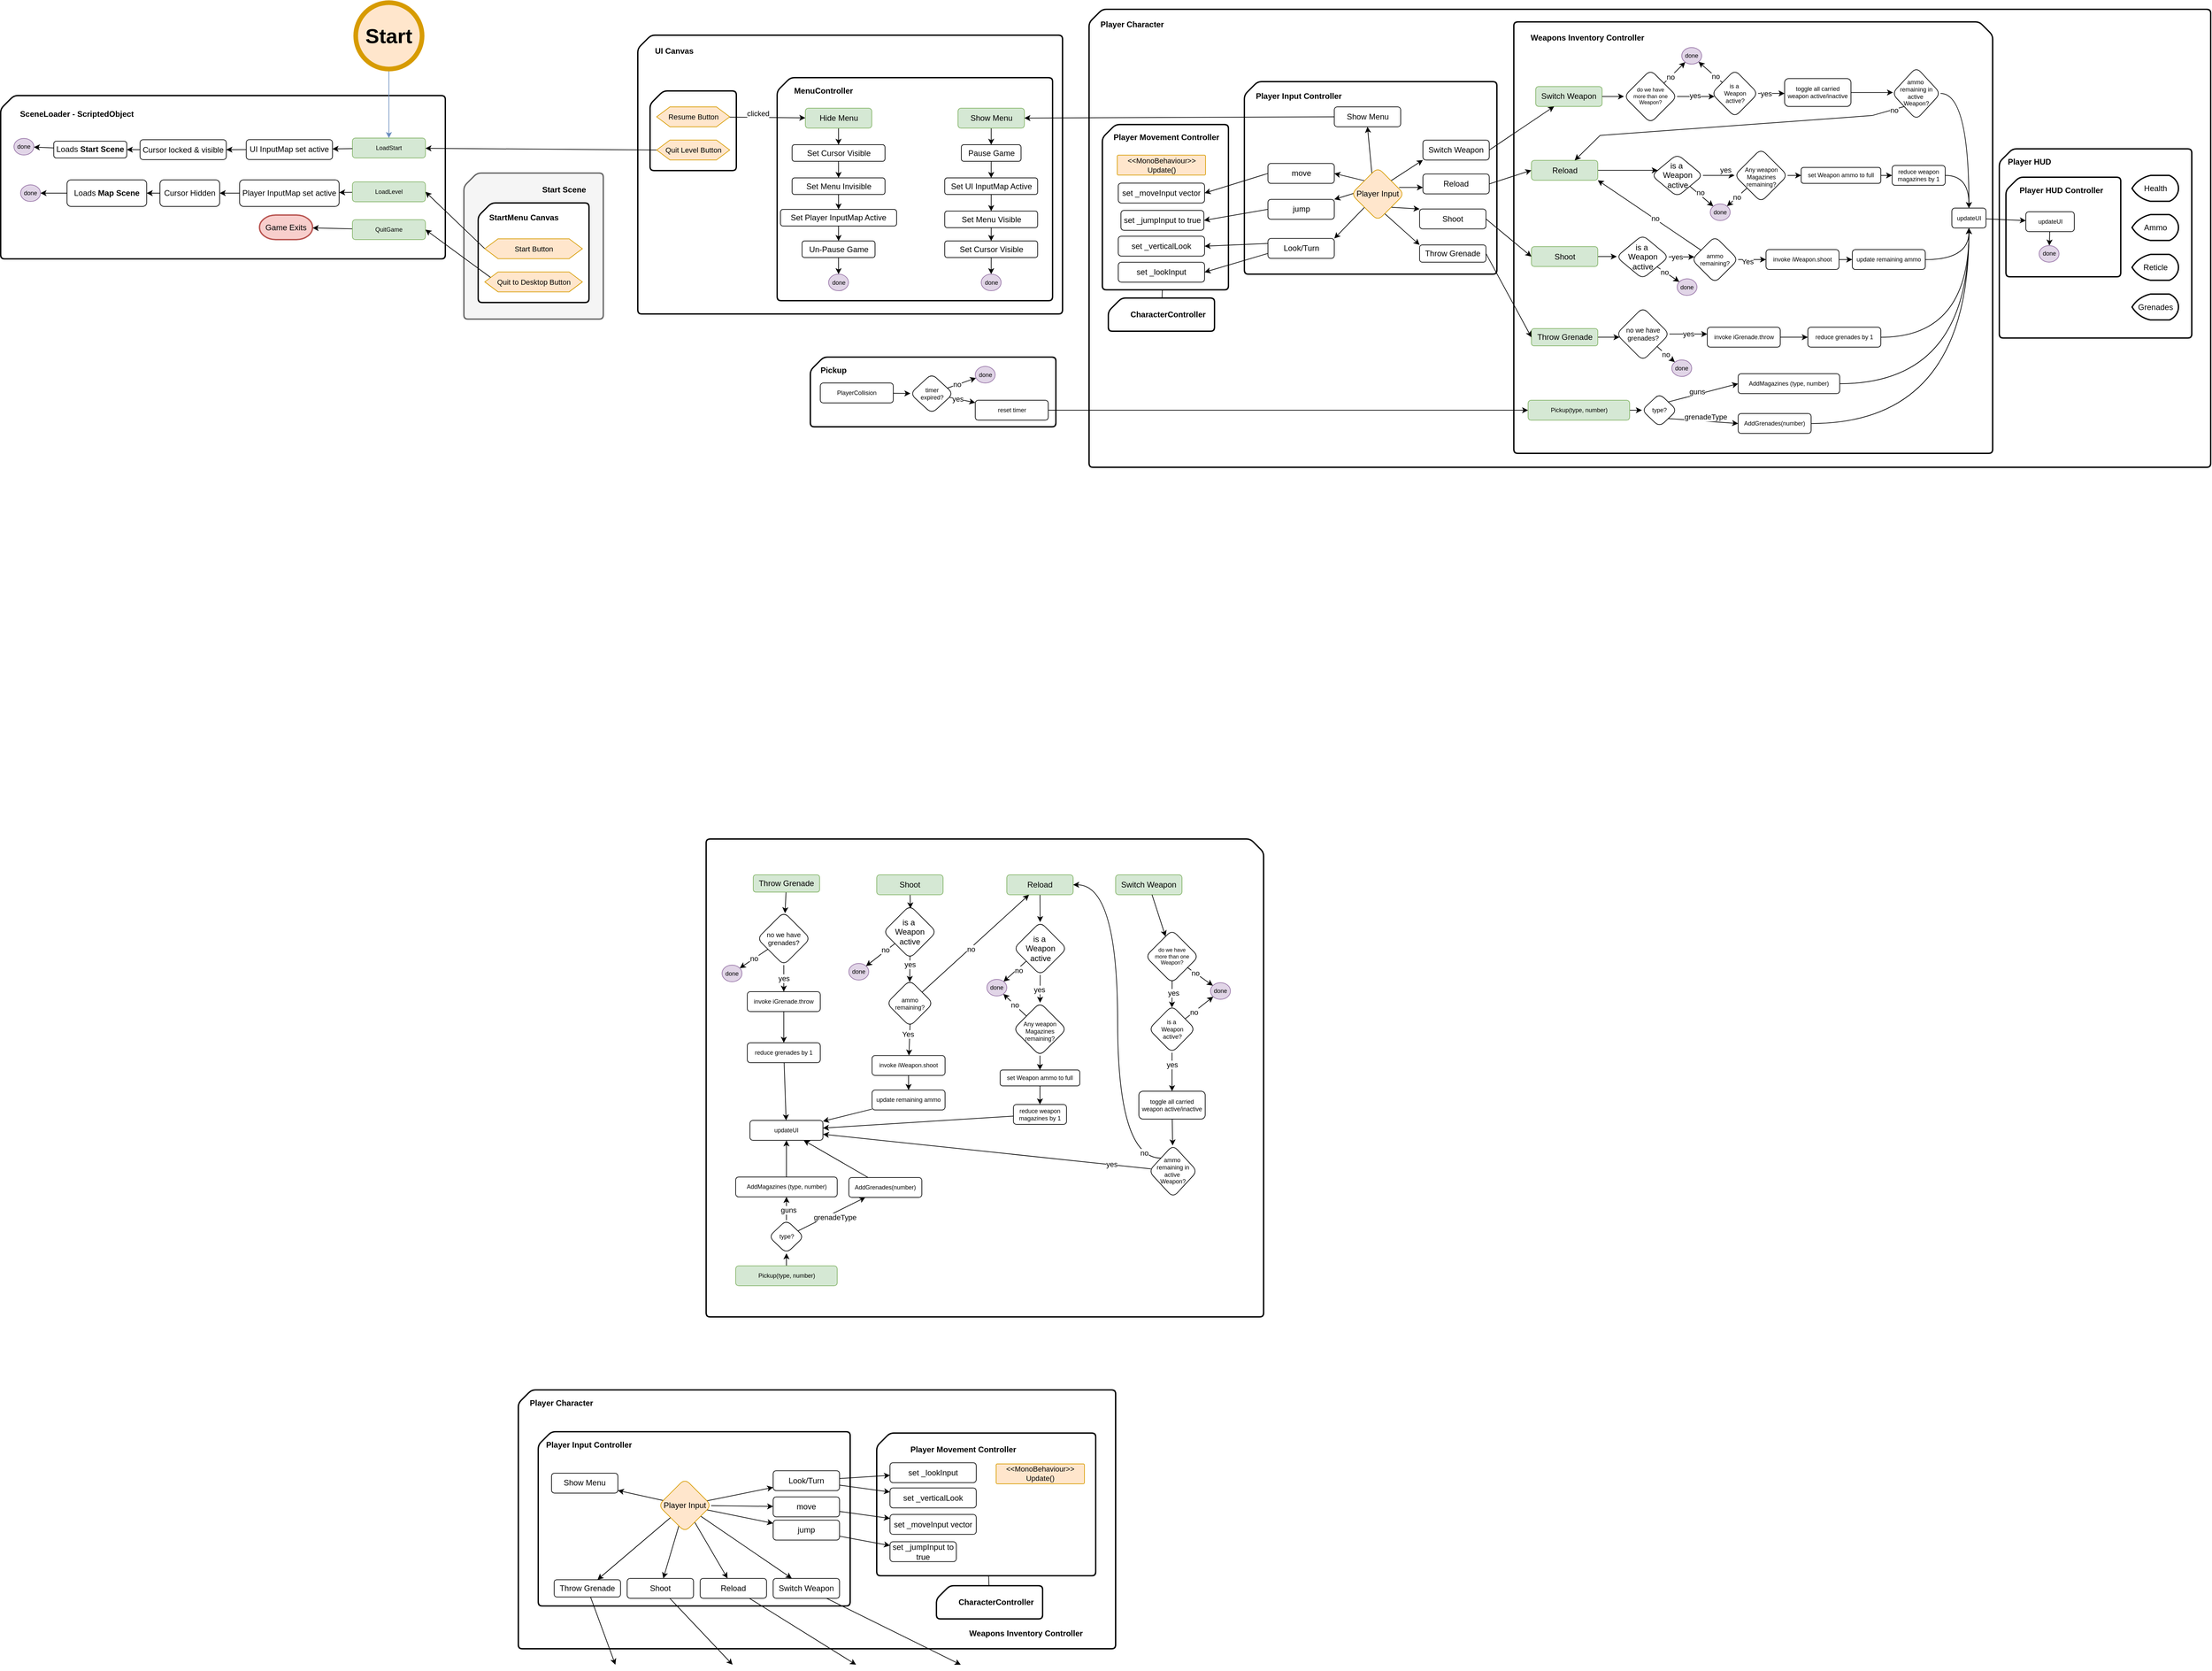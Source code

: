 <mxfile version="26.2.14">
  <diagram id="C5RBs43oDa-KdzZeNtuy" name="Page-1">
    <mxGraphModel dx="5078" dy="1838" grid="1" gridSize="10" guides="1" tooltips="1" connect="1" arrows="1" fold="1" page="1" pageScale="1" pageWidth="2336" pageHeight="1654" math="0" shadow="0">
      <root>
        <mxCell id="WIyWlLk6GJQsqaUBKTNV-0" />
        <mxCell id="WIyWlLk6GJQsqaUBKTNV-1" parent="WIyWlLk6GJQsqaUBKTNV-0" />
        <mxCell id="_xtLVecPUBUWVg5fJALY-261" value="" style="verticalLabelPosition=bottom;verticalAlign=top;html=1;shape=card;whiteSpace=wrap;size=20;arcSize=12;fontStyle=1;strokeWidth=2;rounded=1;shadow=0;flipH=0;" vertex="1" parent="WIyWlLk6GJQsqaUBKTNV-1">
          <mxGeometry x="-670" y="40" width="1690" height="690" as="geometry" />
        </mxCell>
        <mxCell id="_xtLVecPUBUWVg5fJALY-170" value="" style="verticalLabelPosition=bottom;verticalAlign=top;html=1;shape=card;whiteSpace=wrap;size=20;arcSize=12;fontStyle=1;strokeWidth=2;rounded=1;shadow=0;" vertex="1" parent="WIyWlLk6GJQsqaUBKTNV-1">
          <mxGeometry x="-436" y="149.06" width="380.5" height="290" as="geometry" />
        </mxCell>
        <mxCell id="_xtLVecPUBUWVg5fJALY-251" value="" style="verticalLabelPosition=bottom;verticalAlign=top;html=1;shape=card;whiteSpace=wrap;size=20;arcSize=12;fontStyle=1;strokeWidth=2;rounded=1;shadow=0;" vertex="1" parent="WIyWlLk6GJQsqaUBKTNV-1">
          <mxGeometry x="-650" y="213.6" width="190" height="248.99" as="geometry" />
        </mxCell>
        <mxCell id="_xtLVecPUBUWVg5fJALY-8" value="" style="verticalLabelPosition=bottom;verticalAlign=top;html=1;shape=card;whiteSpace=wrap;size=20;arcSize=12;fontStyle=1;strokeWidth=2;rounded=1;shadow=0;flipH=1;" vertex="1" parent="WIyWlLk6GJQsqaUBKTNV-1">
          <mxGeometry x="-30" y="59.06" width="721.5" height="650" as="geometry" />
        </mxCell>
        <mxCell id="F7fUJA4CXwOD2tqX9iZF-349" value="" style="verticalLabelPosition=bottom;verticalAlign=top;html=1;shape=card;whiteSpace=wrap;size=20;arcSize=12;fontStyle=1;strokeWidth=2;rounded=1;shadow=0;fillColor=#f5f5f5;fontColor=#333333;strokeColor=#666666;" parent="WIyWlLk6GJQsqaUBKTNV-1" vertex="1">
          <mxGeometry x="-1612" y="286.69" width="210" height="220" as="geometry" />
        </mxCell>
        <mxCell id="F7fUJA4CXwOD2tqX9iZF-300" value="" style="verticalLabelPosition=bottom;verticalAlign=top;html=1;shape=card;whiteSpace=wrap;size=20;arcSize=12;fontStyle=1;strokeWidth=2;rounded=1;shadow=0;" parent="WIyWlLk6GJQsqaUBKTNV-1" vertex="1">
          <mxGeometry x="-2310" y="170" width="670" height="246" as="geometry" />
        </mxCell>
        <mxCell id="F7fUJA4CXwOD2tqX9iZF-260" value="" style="verticalLabelPosition=bottom;verticalAlign=top;html=1;shape=card;whiteSpace=wrap;size=20;arcSize=12;fontStyle=1;strokeWidth=2;rounded=1;shadow=0;" parent="WIyWlLk6GJQsqaUBKTNV-1" vertex="1">
          <mxGeometry x="-1350" y="79.06" width="640" height="420" as="geometry" />
        </mxCell>
        <mxCell id="F7fUJA4CXwOD2tqX9iZF-326" value="" style="verticalLabelPosition=bottom;verticalAlign=top;html=1;shape=card;whiteSpace=wrap;size=20;arcSize=12;fontStyle=1;strokeWidth=2;rounded=1;shadow=0;" parent="WIyWlLk6GJQsqaUBKTNV-1" vertex="1">
          <mxGeometry x="-1331.5" y="163" width="130" height="120" as="geometry" />
        </mxCell>
        <mxCell id="F7fUJA4CXwOD2tqX9iZF-243" value="" style="verticalLabelPosition=bottom;verticalAlign=top;html=1;shape=card;whiteSpace=wrap;size=20;arcSize=12;fontStyle=1;strokeWidth=2;rounded=1;shadow=0;" parent="WIyWlLk6GJQsqaUBKTNV-1" vertex="1">
          <mxGeometry x="-1140" y="143.06" width="415" height="336" as="geometry" />
        </mxCell>
        <mxCell id="F7fUJA4CXwOD2tqX9iZF-58" value="" style="verticalLabelPosition=bottom;verticalAlign=top;html=1;shape=card;whiteSpace=wrap;size=20;arcSize=12;fontStyle=1;strokeWidth=2;rounded=1;shadow=0;" parent="WIyWlLk6GJQsqaUBKTNV-1" vertex="1">
          <mxGeometry x="701.5" y="250.31" width="290" height="285" as="geometry" />
        </mxCell>
        <mxCell id="F7fUJA4CXwOD2tqX9iZF-330" style="shape=connector;rounded=0;orthogonalLoop=1;jettySize=auto;html=1;strokeColor=#6c8ebf;align=center;verticalAlign=middle;fontFamily=Helvetica;fontSize=11;fontColor=default;labelBackgroundColor=default;endArrow=classic;fillColor=#dae8fc;" parent="WIyWlLk6GJQsqaUBKTNV-1" source="F7fUJA4CXwOD2tqX9iZF-0" target="F7fUJA4CXwOD2tqX9iZF-328" edge="1">
          <mxGeometry relative="1" as="geometry" />
        </mxCell>
        <mxCell id="F7fUJA4CXwOD2tqX9iZF-0" value="Start" style="strokeWidth=7;html=1;shape=mxgraph.flowchart.start_2;whiteSpace=wrap;fillColor=#ffe6cc;strokeColor=#d79b00;fontStyle=1;fontSize=31;" parent="WIyWlLk6GJQsqaUBKTNV-1" vertex="1">
          <mxGeometry x="-1775" y="30" width="100" height="100" as="geometry" />
        </mxCell>
        <mxCell id="F7fUJA4CXwOD2tqX9iZF-9" value="Game Exits" style="strokeWidth=2;html=1;shape=mxgraph.flowchart.terminator;whiteSpace=wrap;fillColor=#f8cecc;strokeColor=#b85450;" parent="WIyWlLk6GJQsqaUBKTNV-1" vertex="1">
          <mxGeometry x="-1920" y="350" width="80" height="37" as="geometry" />
        </mxCell>
        <mxCell id="F7fUJA4CXwOD2tqX9iZF-29" style="rounded=0;orthogonalLoop=1;jettySize=auto;html=1;" parent="WIyWlLk6GJQsqaUBKTNV-1" edge="1">
          <mxGeometry relative="1" as="geometry">
            <mxPoint x="1287" y="100.0" as="sourcePoint" />
          </mxGeometry>
        </mxCell>
        <mxCell id="F7fUJA4CXwOD2tqX9iZF-27" style="rounded=0;orthogonalLoop=1;jettySize=auto;html=1;" parent="WIyWlLk6GJQsqaUBKTNV-1" source="F7fUJA4CXwOD2tqX9iZF-31" target="F7fUJA4CXwOD2tqX9iZF-24" edge="1">
          <mxGeometry relative="1" as="geometry" />
        </mxCell>
        <mxCell id="F7fUJA4CXwOD2tqX9iZF-344" style="edgeStyle=none;shape=connector;rounded=0;orthogonalLoop=1;jettySize=auto;html=1;strokeColor=default;align=center;verticalAlign=middle;fontFamily=Helvetica;fontSize=11;fontColor=default;labelBackgroundColor=default;endArrow=classic;" parent="WIyWlLk6GJQsqaUBKTNV-1" source="F7fUJA4CXwOD2tqX9iZF-24" target="F7fUJA4CXwOD2tqX9iZF-343" edge="1">
          <mxGeometry relative="1" as="geometry" />
        </mxCell>
        <mxCell id="F7fUJA4CXwOD2tqX9iZF-24" value="Loads &lt;b&gt;Map Scene&lt;/b&gt;" style="rounded=1;whiteSpace=wrap;html=1;fontSize=12;glass=0;strokeWidth=1;shadow=0;" parent="WIyWlLk6GJQsqaUBKTNV-1" vertex="1">
          <mxGeometry x="-2210" y="297" width="120" height="40" as="geometry" />
        </mxCell>
        <mxCell id="F7fUJA4CXwOD2tqX9iZF-30" style="edgeStyle=orthogonalEdgeStyle;rounded=0;orthogonalLoop=1;jettySize=auto;html=1;" parent="WIyWlLk6GJQsqaUBKTNV-1" source="F7fUJA4CXwOD2tqX9iZF-26" target="F7fUJA4CXwOD2tqX9iZF-31" edge="1">
          <mxGeometry relative="1" as="geometry">
            <mxPoint x="-2523" y="260" as="targetPoint" />
          </mxGeometry>
        </mxCell>
        <mxCell id="F7fUJA4CXwOD2tqX9iZF-26" value="Player InputMap set active" style="rounded=1;whiteSpace=wrap;html=1;fontSize=12;glass=0;strokeWidth=1;shadow=0;" parent="WIyWlLk6GJQsqaUBKTNV-1" vertex="1">
          <mxGeometry x="-1950" y="297" width="150" height="40" as="geometry" />
        </mxCell>
        <mxCell id="F7fUJA4CXwOD2tqX9iZF-31" value="Cursor Hidden" style="rounded=1;whiteSpace=wrap;html=1;fontSize=12;glass=0;strokeWidth=1;shadow=0;" parent="WIyWlLk6GJQsqaUBKTNV-1" vertex="1">
          <mxGeometry x="-2070" y="297" width="90" height="40" as="geometry" />
        </mxCell>
        <mxCell id="F7fUJA4CXwOD2tqX9iZF-50" value="Player HUD" style="text;html=1;align=center;verticalAlign=middle;whiteSpace=wrap;rounded=0;fontStyle=1" parent="WIyWlLk6GJQsqaUBKTNV-1" vertex="1">
          <mxGeometry x="701.5" y="250.31" width="90" height="40" as="geometry" />
        </mxCell>
        <mxCell id="F7fUJA4CXwOD2tqX9iZF-51" value="Health" style="strokeWidth=2;html=1;shape=mxgraph.flowchart.display;whiteSpace=wrap;" parent="WIyWlLk6GJQsqaUBKTNV-1" vertex="1">
          <mxGeometry x="901.5" y="290.31" width="70" height="39" as="geometry" />
        </mxCell>
        <mxCell id="F7fUJA4CXwOD2tqX9iZF-52" value="Ammo" style="strokeWidth=2;html=1;shape=mxgraph.flowchart.display;whiteSpace=wrap;" parent="WIyWlLk6GJQsqaUBKTNV-1" vertex="1">
          <mxGeometry x="901.5" y="349.31" width="70" height="39" as="geometry" />
        </mxCell>
        <mxCell id="F7fUJA4CXwOD2tqX9iZF-53" value="Reticle" style="strokeWidth=2;html=1;shape=mxgraph.flowchart.display;whiteSpace=wrap;" parent="WIyWlLk6GJQsqaUBKTNV-1" vertex="1">
          <mxGeometry x="901.5" y="409.31" width="70" height="39" as="geometry" />
        </mxCell>
        <mxCell id="F7fUJA4CXwOD2tqX9iZF-106" value="" style="edgeStyle=none;shape=connector;rounded=0;orthogonalLoop=1;jettySize=auto;html=1;strokeColor=default;align=center;verticalAlign=middle;fontFamily=Helvetica;fontSize=11;fontColor=default;labelBackgroundColor=default;endArrow=classic;" parent="WIyWlLk6GJQsqaUBKTNV-1" source="F7fUJA4CXwOD2tqX9iZF-250" target="F7fUJA4CXwOD2tqX9iZF-105" edge="1">
          <mxGeometry relative="1" as="geometry" />
        </mxCell>
        <mxCell id="F7fUJA4CXwOD2tqX9iZF-259" style="edgeStyle=none;shape=connector;rounded=0;orthogonalLoop=1;jettySize=auto;html=1;strokeColor=default;align=center;verticalAlign=middle;fontFamily=Helvetica;fontSize=11;fontColor=default;labelBackgroundColor=default;endArrow=classic;exitX=0;exitY=0.5;exitDx=0;exitDy=0;" parent="WIyWlLk6GJQsqaUBKTNV-1" source="_xtLVecPUBUWVg5fJALY-184" target="F7fUJA4CXwOD2tqX9iZF-250" edge="1">
          <mxGeometry relative="1" as="geometry">
            <mxPoint x="540" y="379.06" as="targetPoint" />
            <mxPoint x="-580" y="208.554" as="sourcePoint" />
          </mxGeometry>
        </mxCell>
        <mxCell id="F7fUJA4CXwOD2tqX9iZF-108" value="" style="edgeStyle=none;shape=connector;rounded=0;orthogonalLoop=1;jettySize=auto;html=1;strokeColor=default;align=center;verticalAlign=middle;fontFamily=Helvetica;fontSize=11;fontColor=default;labelBackgroundColor=default;endArrow=classic;" parent="WIyWlLk6GJQsqaUBKTNV-1" source="F7fUJA4CXwOD2tqX9iZF-105" target="F7fUJA4CXwOD2tqX9iZF-107" edge="1">
          <mxGeometry relative="1" as="geometry" />
        </mxCell>
        <mxCell id="F7fUJA4CXwOD2tqX9iZF-105" value="Pause Game" style="whiteSpace=wrap;html=1;rounded=1;glass=0;strokeWidth=1;shadow=0;" parent="WIyWlLk6GJQsqaUBKTNV-1" vertex="1">
          <mxGeometry x="-862.5" y="244.06" width="90" height="25" as="geometry" />
        </mxCell>
        <mxCell id="F7fUJA4CXwOD2tqX9iZF-107" value="Set UI InputMap Active" style="whiteSpace=wrap;html=1;rounded=1;glass=0;strokeWidth=1;shadow=0;" parent="WIyWlLk6GJQsqaUBKTNV-1" vertex="1">
          <mxGeometry x="-887.5" y="294.06" width="140" height="25" as="geometry" />
        </mxCell>
        <mxCell id="F7fUJA4CXwOD2tqX9iZF-112" value="" style="edgeStyle=none;shape=connector;rounded=0;orthogonalLoop=1;jettySize=auto;html=1;strokeColor=default;align=center;verticalAlign=middle;fontFamily=Helvetica;fontSize=11;fontColor=default;labelBackgroundColor=default;endArrow=classic;" parent="WIyWlLk6GJQsqaUBKTNV-1" source="F7fUJA4CXwOD2tqX9iZF-109" target="F7fUJA4CXwOD2tqX9iZF-111" edge="1">
          <mxGeometry relative="1" as="geometry" />
        </mxCell>
        <mxCell id="F7fUJA4CXwOD2tqX9iZF-109" value="Set Menu Visible" style="whiteSpace=wrap;html=1;rounded=1;glass=0;strokeWidth=1;shadow=0;" parent="WIyWlLk6GJQsqaUBKTNV-1" vertex="1">
          <mxGeometry x="-887.5" y="344.06" width="140" height="25" as="geometry" />
        </mxCell>
        <mxCell id="F7fUJA4CXwOD2tqX9iZF-255" style="edgeStyle=none;shape=connector;rounded=0;orthogonalLoop=1;jettySize=auto;html=1;strokeColor=default;align=center;verticalAlign=middle;fontFamily=Helvetica;fontSize=11;fontColor=default;labelBackgroundColor=default;endArrow=classic;" parent="WIyWlLk6GJQsqaUBKTNV-1" source="F7fUJA4CXwOD2tqX9iZF-111" target="F7fUJA4CXwOD2tqX9iZF-254" edge="1">
          <mxGeometry relative="1" as="geometry" />
        </mxCell>
        <mxCell id="F7fUJA4CXwOD2tqX9iZF-111" value="Set Cursor Visible" style="whiteSpace=wrap;html=1;rounded=1;glass=0;strokeWidth=1;shadow=0;" parent="WIyWlLk6GJQsqaUBKTNV-1" vertex="1">
          <mxGeometry x="-887.5" y="389.06" width="140" height="25" as="geometry" />
        </mxCell>
        <mxCell id="F7fUJA4CXwOD2tqX9iZF-197" style="edgeStyle=none;shape=connector;rounded=0;orthogonalLoop=1;jettySize=auto;html=1;strokeColor=default;align=center;verticalAlign=middle;fontFamily=Helvetica;fontSize=11;fontColor=default;labelBackgroundColor=default;endArrow=classic;" parent="WIyWlLk6GJQsqaUBKTNV-1" source="F7fUJA4CXwOD2tqX9iZF-120" target="F7fUJA4CXwOD2tqX9iZF-196" edge="1">
          <mxGeometry relative="1" as="geometry" />
        </mxCell>
        <mxCell id="F7fUJA4CXwOD2tqX9iZF-120" value="Un-Pause Game" style="whiteSpace=wrap;html=1;rounded=1;glass=0;strokeWidth=1;shadow=0;" parent="WIyWlLk6GJQsqaUBKTNV-1" vertex="1">
          <mxGeometry x="-1102.5" y="389.06" width="110" height="25" as="geometry" />
        </mxCell>
        <mxCell id="F7fUJA4CXwOD2tqX9iZF-126" style="edgeStyle=none;shape=connector;rounded=0;orthogonalLoop=1;jettySize=auto;html=1;strokeColor=default;align=center;verticalAlign=middle;fontFamily=Helvetica;fontSize=11;fontColor=default;labelBackgroundColor=default;endArrow=classic;" parent="WIyWlLk6GJQsqaUBKTNV-1" source="F7fUJA4CXwOD2tqX9iZF-121" target="F7fUJA4CXwOD2tqX9iZF-120" edge="1">
          <mxGeometry relative="1" as="geometry" />
        </mxCell>
        <mxCell id="F7fUJA4CXwOD2tqX9iZF-121" value="Set Player InputMap Active" style="whiteSpace=wrap;html=1;rounded=1;glass=0;strokeWidth=1;shadow=0;" parent="WIyWlLk6GJQsqaUBKTNV-1" vertex="1">
          <mxGeometry x="-1135" y="341.56" width="175" height="25" as="geometry" />
        </mxCell>
        <mxCell id="F7fUJA4CXwOD2tqX9iZF-122" value="Set Menu Invisible" style="whiteSpace=wrap;html=1;rounded=1;glass=0;strokeWidth=1;shadow=0;" parent="WIyWlLk6GJQsqaUBKTNV-1" vertex="1">
          <mxGeometry x="-1117.5" y="294.06" width="140" height="25" as="geometry" />
        </mxCell>
        <mxCell id="F7fUJA4CXwOD2tqX9iZF-124" style="edgeStyle=none;shape=connector;rounded=0;orthogonalLoop=1;jettySize=auto;html=1;entryX=0.5;entryY=0;entryDx=0;entryDy=0;strokeColor=default;align=center;verticalAlign=middle;fontFamily=Helvetica;fontSize=11;fontColor=default;labelBackgroundColor=default;endArrow=classic;" parent="WIyWlLk6GJQsqaUBKTNV-1" source="F7fUJA4CXwOD2tqX9iZF-123" target="F7fUJA4CXwOD2tqX9iZF-122" edge="1">
          <mxGeometry relative="1" as="geometry" />
        </mxCell>
        <mxCell id="F7fUJA4CXwOD2tqX9iZF-123" value="Set Cursor Visible" style="whiteSpace=wrap;html=1;rounded=1;glass=0;strokeWidth=1;shadow=0;" parent="WIyWlLk6GJQsqaUBKTNV-1" vertex="1">
          <mxGeometry x="-1117.5" y="244.06" width="140" height="25" as="geometry" />
        </mxCell>
        <mxCell id="F7fUJA4CXwOD2tqX9iZF-125" style="edgeStyle=none;shape=connector;rounded=0;orthogonalLoop=1;jettySize=auto;html=1;strokeColor=default;align=center;verticalAlign=middle;fontFamily=Helvetica;fontSize=11;fontColor=default;labelBackgroundColor=default;endArrow=classic;" parent="WIyWlLk6GJQsqaUBKTNV-1" source="F7fUJA4CXwOD2tqX9iZF-122" target="F7fUJA4CXwOD2tqX9iZF-121" edge="1">
          <mxGeometry relative="1" as="geometry" />
        </mxCell>
        <mxCell id="F7fUJA4CXwOD2tqX9iZF-196" value="done" style="ellipse;whiteSpace=wrap;html=1;fontSize=9;rounded=1;glass=0;strokeWidth=1;shadow=0;spacingTop=0;fillColor=#e1d5e7;strokeColor=#9673a6;" parent="WIyWlLk6GJQsqaUBKTNV-1" vertex="1">
          <mxGeometry x="-1062.5" y="439.06" width="30" height="25" as="geometry" />
        </mxCell>
        <mxCell id="F7fUJA4CXwOD2tqX9iZF-235" value="" style="verticalLabelPosition=bottom;verticalAlign=top;html=1;shape=card;whiteSpace=wrap;size=20;arcSize=12;fontStyle=1;strokeWidth=2;rounded=1;shadow=0;" parent="WIyWlLk6GJQsqaUBKTNV-1" vertex="1">
          <mxGeometry x="711.5" y="292.94" width="173" height="150" as="geometry" />
        </mxCell>
        <mxCell id="F7fUJA4CXwOD2tqX9iZF-236" value="Player HUD Controller" style="text;html=1;align=center;verticalAlign=middle;whiteSpace=wrap;rounded=0;fontStyle=1" parent="WIyWlLk6GJQsqaUBKTNV-1" vertex="1">
          <mxGeometry x="714.5" y="292.94" width="160" height="40" as="geometry" />
        </mxCell>
        <mxCell id="F7fUJA4CXwOD2tqX9iZF-240" style="edgeStyle=none;shape=connector;rounded=0;orthogonalLoop=1;jettySize=auto;html=1;strokeColor=default;align=center;verticalAlign=middle;fontFamily=Helvetica;fontSize=11;fontColor=default;labelBackgroundColor=default;endArrow=classic;" parent="WIyWlLk6GJQsqaUBKTNV-1" source="F7fUJA4CXwOD2tqX9iZF-237" target="F7fUJA4CXwOD2tqX9iZF-248" edge="1">
          <mxGeometry relative="1" as="geometry">
            <mxPoint x="884.5" y="362.94" as="targetPoint" />
          </mxGeometry>
        </mxCell>
        <mxCell id="F7fUJA4CXwOD2tqX9iZF-237" value="updateUI" style="whiteSpace=wrap;html=1;rounded=1;glass=0;strokeWidth=1;shadow=0;fontSize=9;" parent="WIyWlLk6GJQsqaUBKTNV-1" vertex="1">
          <mxGeometry x="741.5" y="344.94" width="73" height="30.06" as="geometry" />
        </mxCell>
        <mxCell id="F7fUJA4CXwOD2tqX9iZF-239" style="edgeStyle=none;shape=connector;rounded=0;orthogonalLoop=1;jettySize=auto;html=1;strokeColor=default;align=center;verticalAlign=middle;fontFamily=Helvetica;fontSize=11;fontColor=default;labelBackgroundColor=default;endArrow=classic;" parent="WIyWlLk6GJQsqaUBKTNV-1" source="_xtLVecPUBUWVg5fJALY-73" target="F7fUJA4CXwOD2tqX9iZF-237" edge="1">
          <mxGeometry relative="1" as="geometry">
            <mxPoint x="1141.5" y="459.06" as="sourcePoint" />
          </mxGeometry>
        </mxCell>
        <mxCell id="F7fUJA4CXwOD2tqX9iZF-241" value="Grenades" style="strokeWidth=2;html=1;shape=mxgraph.flowchart.display;whiteSpace=wrap;" parent="WIyWlLk6GJQsqaUBKTNV-1" vertex="1">
          <mxGeometry x="901.5" y="469.06" width="70" height="39" as="geometry" />
        </mxCell>
        <mxCell id="F7fUJA4CXwOD2tqX9iZF-244" value="MenuController" style="text;html=1;align=center;verticalAlign=middle;whiteSpace=wrap;rounded=0;fontStyle=1" parent="WIyWlLk6GJQsqaUBKTNV-1" vertex="1">
          <mxGeometry x="-1135" y="143.06" width="130" height="40" as="geometry" />
        </mxCell>
        <mxCell id="F7fUJA4CXwOD2tqX9iZF-248" value="done" style="ellipse;whiteSpace=wrap;html=1;fontSize=9;rounded=1;glass=0;strokeWidth=1;shadow=0;spacingTop=0;fillColor=#e1d5e7;strokeColor=#9673a6;" parent="WIyWlLk6GJQsqaUBKTNV-1" vertex="1">
          <mxGeometry x="761.5" y="395.94" width="30" height="25" as="geometry" />
        </mxCell>
        <mxCell id="F7fUJA4CXwOD2tqX9iZF-250" value="Show Menu" style="whiteSpace=wrap;html=1;rounded=1;glass=0;strokeWidth=1;shadow=0;fillColor=#d5e8d4;strokeColor=#82b366;" parent="WIyWlLk6GJQsqaUBKTNV-1" vertex="1">
          <mxGeometry x="-867.5" y="189.06" width="100" height="30" as="geometry" />
        </mxCell>
        <mxCell id="F7fUJA4CXwOD2tqX9iZF-253" style="edgeStyle=none;shape=connector;rounded=0;orthogonalLoop=1;jettySize=auto;html=1;strokeColor=default;align=center;verticalAlign=middle;fontFamily=Helvetica;fontSize=11;fontColor=default;labelBackgroundColor=default;endArrow=classic;" parent="WIyWlLk6GJQsqaUBKTNV-1" source="F7fUJA4CXwOD2tqX9iZF-252" target="F7fUJA4CXwOD2tqX9iZF-123" edge="1">
          <mxGeometry relative="1" as="geometry" />
        </mxCell>
        <mxCell id="F7fUJA4CXwOD2tqX9iZF-252" value="Hide Menu" style="whiteSpace=wrap;html=1;rounded=1;glass=0;strokeWidth=1;shadow=0;fillColor=#d5e8d4;strokeColor=#82b366;" parent="WIyWlLk6GJQsqaUBKTNV-1" vertex="1">
          <mxGeometry x="-1097.5" y="189.06" width="100" height="30" as="geometry" />
        </mxCell>
        <mxCell id="F7fUJA4CXwOD2tqX9iZF-254" value="done" style="ellipse;whiteSpace=wrap;html=1;fontSize=9;rounded=1;glass=0;strokeWidth=1;shadow=0;spacingTop=0;fillColor=#e1d5e7;strokeColor=#9673a6;" parent="WIyWlLk6GJQsqaUBKTNV-1" vertex="1">
          <mxGeometry x="-832.5" y="439.06" width="30" height="25" as="geometry" />
        </mxCell>
        <mxCell id="F7fUJA4CXwOD2tqX9iZF-256" value="" style="edgeStyle=none;shape=connector;rounded=0;orthogonalLoop=1;jettySize=auto;html=1;strokeColor=default;align=center;verticalAlign=middle;fontFamily=Helvetica;fontSize=11;fontColor=default;labelBackgroundColor=default;endArrow=classic;" parent="WIyWlLk6GJQsqaUBKTNV-1" source="F7fUJA4CXwOD2tqX9iZF-107" target="F7fUJA4CXwOD2tqX9iZF-109" edge="1">
          <mxGeometry relative="1" as="geometry">
            <mxPoint x="-817.5" y="319.06" as="sourcePoint" />
            <mxPoint x="-817.5" y="344.06" as="targetPoint" />
          </mxGeometry>
        </mxCell>
        <mxCell id="F7fUJA4CXwOD2tqX9iZF-261" value="UI Canvas" style="text;html=1;align=center;verticalAlign=middle;whiteSpace=wrap;rounded=0;fontStyle=1" parent="WIyWlLk6GJQsqaUBKTNV-1" vertex="1">
          <mxGeometry x="-1340" y="83.06" width="90" height="40" as="geometry" />
        </mxCell>
        <mxCell id="F7fUJA4CXwOD2tqX9iZF-329" style="shape=connector;rounded=0;orthogonalLoop=1;jettySize=auto;html=1;strokeColor=default;align=center;verticalAlign=middle;fontFamily=Helvetica;fontSize=11;fontColor=default;labelBackgroundColor=default;endArrow=classic;exitX=0;exitY=0.5;exitDx=0;exitDy=0;" parent="WIyWlLk6GJQsqaUBKTNV-1" source="F7fUJA4CXwOD2tqX9iZF-266" target="F7fUJA4CXwOD2tqX9iZF-328" edge="1">
          <mxGeometry relative="1" as="geometry" />
        </mxCell>
        <mxCell id="F7fUJA4CXwOD2tqX9iZF-266" value="Quit Level Button" style="shape=hexagon;perimeter=hexagonPerimeter2;whiteSpace=wrap;html=1;fixedSize=1;fontFamily=Helvetica;fontSize=11;labelBackgroundColor=none;fillColor=#ffe6cc;strokeColor=#d79b00;" parent="WIyWlLk6GJQsqaUBKTNV-1" vertex="1">
          <mxGeometry x="-1321.5" y="237" width="110" height="30" as="geometry" />
        </mxCell>
        <mxCell id="F7fUJA4CXwOD2tqX9iZF-268" value="clicked" style="edgeStyle=none;shape=connector;rounded=0;orthogonalLoop=1;jettySize=auto;html=1;strokeColor=default;align=center;verticalAlign=middle;fontFamily=Helvetica;fontSize=11;fontColor=default;labelBackgroundColor=default;endArrow=classic;" parent="WIyWlLk6GJQsqaUBKTNV-1" source="F7fUJA4CXwOD2tqX9iZF-267" target="F7fUJA4CXwOD2tqX9iZF-252" edge="1">
          <mxGeometry x="-0.242" y="6" relative="1" as="geometry">
            <mxPoint as="offset" />
          </mxGeometry>
        </mxCell>
        <mxCell id="F7fUJA4CXwOD2tqX9iZF-267" value="Resume Button" style="shape=hexagon;perimeter=hexagonPerimeter2;whiteSpace=wrap;html=1;fixedSize=1;fontFamily=Helvetica;fontSize=11;labelBackgroundColor=none;fillColor=#ffe6cc;strokeColor=#d79b00;" parent="WIyWlLk6GJQsqaUBKTNV-1" vertex="1">
          <mxGeometry x="-1321.5" y="187" width="110" height="30" as="geometry" />
        </mxCell>
        <mxCell id="F7fUJA4CXwOD2tqX9iZF-282" value="" style="verticalLabelPosition=bottom;verticalAlign=top;html=1;shape=card;whiteSpace=wrap;size=20;arcSize=12;fontStyle=1;strokeWidth=2;rounded=1;shadow=0;" parent="WIyWlLk6GJQsqaUBKTNV-1" vertex="1">
          <mxGeometry x="-1090" y="564.06" width="370" height="105" as="geometry" />
        </mxCell>
        <mxCell id="F7fUJA4CXwOD2tqX9iZF-283" value="Pickup" style="text;html=1;align=center;verticalAlign=middle;whiteSpace=wrap;rounded=0;fontStyle=1" parent="WIyWlLk6GJQsqaUBKTNV-1" vertex="1">
          <mxGeometry x="-1090" y="564.06" width="70" height="40" as="geometry" />
        </mxCell>
        <mxCell id="F7fUJA4CXwOD2tqX9iZF-312" value="" style="edgeStyle=none;shape=connector;rounded=0;orthogonalLoop=1;jettySize=auto;html=1;strokeColor=default;align=center;verticalAlign=middle;fontFamily=Helvetica;fontSize=11;fontColor=default;labelBackgroundColor=default;endArrow=classic;" parent="WIyWlLk6GJQsqaUBKTNV-1" source="F7fUJA4CXwOD2tqX9iZF-313" target="F7fUJA4CXwOD2tqX9iZF-311" edge="1">
          <mxGeometry relative="1" as="geometry" />
        </mxCell>
        <mxCell id="F7fUJA4CXwOD2tqX9iZF-320" value="yes" style="edgeLabel;html=1;align=center;verticalAlign=middle;resizable=0;points=[];fontFamily=Helvetica;fontSize=11;fontColor=default;labelBackgroundColor=default;" parent="F7fUJA4CXwOD2tqX9iZF-312" vertex="1" connectable="0">
          <mxGeometry x="-0.384" relative="1" as="geometry">
            <mxPoint as="offset" />
          </mxGeometry>
        </mxCell>
        <mxCell id="F7fUJA4CXwOD2tqX9iZF-314" style="edgeStyle=none;shape=connector;rounded=0;orthogonalLoop=1;jettySize=auto;html=1;strokeColor=default;align=center;verticalAlign=middle;fontFamily=Helvetica;fontSize=11;fontColor=default;labelBackgroundColor=default;endArrow=classic;" parent="WIyWlLk6GJQsqaUBKTNV-1" source="F7fUJA4CXwOD2tqX9iZF-292" target="F7fUJA4CXwOD2tqX9iZF-313" edge="1">
          <mxGeometry relative="1" as="geometry" />
        </mxCell>
        <mxCell id="F7fUJA4CXwOD2tqX9iZF-292" value="PlayerCollision" style="whiteSpace=wrap;html=1;rounded=1;glass=0;strokeWidth=1;shadow=0;fontSize=9;" parent="WIyWlLk6GJQsqaUBKTNV-1" vertex="1">
          <mxGeometry x="-1075" y="603.06" width="110" height="30" as="geometry" />
        </mxCell>
        <mxCell id="F7fUJA4CXwOD2tqX9iZF-296" value="" style="verticalLabelPosition=bottom;verticalAlign=top;html=1;shape=card;whiteSpace=wrap;size=20;arcSize=12;fontStyle=1;strokeWidth=2;rounded=1;shadow=0;" parent="WIyWlLk6GJQsqaUBKTNV-1" vertex="1">
          <mxGeometry x="-1590.5" y="331.69" width="167" height="150" as="geometry" />
        </mxCell>
        <mxCell id="F7fUJA4CXwOD2tqX9iZF-297" value="StartMenu Canvas" style="text;html=1;align=center;verticalAlign=middle;whiteSpace=wrap;rounded=0;fontStyle=1" parent="WIyWlLk6GJQsqaUBKTNV-1" vertex="1">
          <mxGeometry x="-1590.5" y="331.69" width="137" height="45" as="geometry" />
        </mxCell>
        <mxCell id="F7fUJA4CXwOD2tqX9iZF-332" style="edgeStyle=none;shape=connector;rounded=0;orthogonalLoop=1;jettySize=auto;html=1;strokeColor=default;align=center;verticalAlign=middle;fontFamily=Helvetica;fontSize=11;fontColor=default;labelBackgroundColor=default;endArrow=classic;exitX=0;exitY=0.25;exitDx=0;exitDy=0;entryX=1;entryY=0.5;entryDx=0;entryDy=0;entryPerimeter=0;" parent="WIyWlLk6GJQsqaUBKTNV-1" source="F7fUJA4CXwOD2tqX9iZF-298" target="F7fUJA4CXwOD2tqX9iZF-341" edge="1">
          <mxGeometry relative="1" as="geometry" />
        </mxCell>
        <mxCell id="F7fUJA4CXwOD2tqX9iZF-298" value="Quit to Desktop Button" style="shape=hexagon;perimeter=hexagonPerimeter2;whiteSpace=wrap;html=1;fixedSize=1;fontFamily=Helvetica;fontSize=11;labelBackgroundColor=none;fillColor=#ffe6cc;strokeColor=#d79b00;" parent="WIyWlLk6GJQsqaUBKTNV-1" vertex="1">
          <mxGeometry x="-1580.5" y="435.69" width="147" height="30" as="geometry" />
        </mxCell>
        <mxCell id="F7fUJA4CXwOD2tqX9iZF-333" style="edgeStyle=none;shape=connector;rounded=0;orthogonalLoop=1;jettySize=auto;html=1;strokeColor=default;align=center;verticalAlign=middle;fontFamily=Helvetica;fontSize=11;fontColor=default;labelBackgroundColor=default;endArrow=classic;exitX=0;exitY=0.5;exitDx=0;exitDy=0;entryX=1;entryY=0.5;entryDx=0;entryDy=0;" parent="WIyWlLk6GJQsqaUBKTNV-1" source="F7fUJA4CXwOD2tqX9iZF-299" target="F7fUJA4CXwOD2tqX9iZF-331" edge="1">
          <mxGeometry relative="1" as="geometry" />
        </mxCell>
        <mxCell id="F7fUJA4CXwOD2tqX9iZF-299" value="Start Button" style="shape=hexagon;perimeter=hexagonPerimeter2;whiteSpace=wrap;html=1;fixedSize=1;fontFamily=Helvetica;fontSize=11;labelBackgroundColor=none;fillColor=#ffe6cc;strokeColor=#d79b00;" parent="WIyWlLk6GJQsqaUBKTNV-1" vertex="1">
          <mxGeometry x="-1580.5" y="385.69" width="147" height="30" as="geometry" />
        </mxCell>
        <mxCell id="F7fUJA4CXwOD2tqX9iZF-301" value="SceneLoader - ScriptedObject" style="text;html=1;align=center;verticalAlign=middle;whiteSpace=wrap;rounded=0;fontStyle=1" parent="WIyWlLk6GJQsqaUBKTNV-1" vertex="1">
          <mxGeometry x="-2300" y="180" width="210" height="36" as="geometry" />
        </mxCell>
        <mxCell id="F7fUJA4CXwOD2tqX9iZF-315" style="edgeStyle=none;shape=connector;rounded=0;orthogonalLoop=1;jettySize=auto;html=1;strokeColor=default;align=center;verticalAlign=middle;fontFamily=Helvetica;fontSize=11;fontColor=default;labelBackgroundColor=default;endArrow=classic;" parent="WIyWlLk6GJQsqaUBKTNV-1" source="F7fUJA4CXwOD2tqX9iZF-311" target="_xtLVecPUBUWVg5fJALY-79" edge="1">
          <mxGeometry relative="1" as="geometry">
            <mxPoint x="1352.5" y="475.31" as="targetPoint" />
          </mxGeometry>
        </mxCell>
        <mxCell id="F7fUJA4CXwOD2tqX9iZF-311" value="reset timer" style="whiteSpace=wrap;html=1;rounded=1;glass=0;strokeWidth=1;shadow=0;fontSize=9;" parent="WIyWlLk6GJQsqaUBKTNV-1" vertex="1">
          <mxGeometry x="-841.5" y="629.06" width="110" height="30" as="geometry" />
        </mxCell>
        <mxCell id="F7fUJA4CXwOD2tqX9iZF-318" style="edgeStyle=none;shape=connector;rounded=0;orthogonalLoop=1;jettySize=auto;html=1;strokeColor=default;align=center;verticalAlign=middle;fontFamily=Helvetica;fontSize=11;fontColor=default;labelBackgroundColor=default;endArrow=classic;" parent="WIyWlLk6GJQsqaUBKTNV-1" source="F7fUJA4CXwOD2tqX9iZF-313" target="F7fUJA4CXwOD2tqX9iZF-317" edge="1">
          <mxGeometry relative="1" as="geometry" />
        </mxCell>
        <mxCell id="F7fUJA4CXwOD2tqX9iZF-319" value="no" style="edgeLabel;html=1;align=center;verticalAlign=middle;resizable=0;points=[];fontFamily=Helvetica;fontSize=11;fontColor=default;labelBackgroundColor=default;" parent="F7fUJA4CXwOD2tqX9iZF-318" vertex="1" connectable="0">
          <mxGeometry x="-0.349" y="1" relative="1" as="geometry">
            <mxPoint as="offset" />
          </mxGeometry>
        </mxCell>
        <mxCell id="F7fUJA4CXwOD2tqX9iZF-313" value="timer expired?" style="rhombus;whiteSpace=wrap;html=1;fontSize=9;rounded=1;glass=0;strokeWidth=1;shadow=0;spacingLeft=4;spacingRight=4;" parent="WIyWlLk6GJQsqaUBKTNV-1" vertex="1">
          <mxGeometry x="-939.5" y="589.06" width="65" height="60" as="geometry" />
        </mxCell>
        <mxCell id="F7fUJA4CXwOD2tqX9iZF-317" value="done" style="ellipse;whiteSpace=wrap;html=1;fontSize=9;rounded=1;glass=0;strokeWidth=1;shadow=0;spacingTop=0;fillColor=#e1d5e7;strokeColor=#9673a6;" parent="WIyWlLk6GJQsqaUBKTNV-1" vertex="1">
          <mxGeometry x="-841.5" y="578.06" width="30" height="25" as="geometry" />
        </mxCell>
        <mxCell id="F7fUJA4CXwOD2tqX9iZF-328" value="LoadStart" style="whiteSpace=wrap;html=1;rounded=1;glass=0;strokeWidth=1;shadow=0;fontSize=9;fillColor=#d5e8d4;strokeColor=#82b366;" parent="WIyWlLk6GJQsqaUBKTNV-1" vertex="1">
          <mxGeometry x="-1780" y="234" width="110" height="30" as="geometry" />
        </mxCell>
        <mxCell id="F7fUJA4CXwOD2tqX9iZF-334" style="edgeStyle=none;shape=connector;rounded=0;orthogonalLoop=1;jettySize=auto;html=1;strokeColor=default;align=center;verticalAlign=middle;fontFamily=Helvetica;fontSize=11;fontColor=default;labelBackgroundColor=default;endArrow=classic;" parent="WIyWlLk6GJQsqaUBKTNV-1" source="F7fUJA4CXwOD2tqX9iZF-331" target="F7fUJA4CXwOD2tqX9iZF-26" edge="1">
          <mxGeometry relative="1" as="geometry" />
        </mxCell>
        <mxCell id="F7fUJA4CXwOD2tqX9iZF-331" value="LoadLevel" style="whiteSpace=wrap;html=1;rounded=1;glass=0;strokeWidth=1;shadow=0;fontSize=9;fillColor=#d5e8d4;strokeColor=#82b366;" parent="WIyWlLk6GJQsqaUBKTNV-1" vertex="1">
          <mxGeometry x="-1780" y="300" width="110" height="30" as="geometry" />
        </mxCell>
        <mxCell id="F7fUJA4CXwOD2tqX9iZF-338" style="edgeStyle=none;shape=connector;rounded=0;orthogonalLoop=1;jettySize=auto;html=1;strokeColor=default;align=center;verticalAlign=middle;fontFamily=Helvetica;fontSize=11;fontColor=default;labelBackgroundColor=default;endArrow=classic;" parent="WIyWlLk6GJQsqaUBKTNV-1" source="F7fUJA4CXwOD2tqX9iZF-335" target="F7fUJA4CXwOD2tqX9iZF-336" edge="1">
          <mxGeometry relative="1" as="geometry" />
        </mxCell>
        <mxCell id="F7fUJA4CXwOD2tqX9iZF-335" value="UI InputMap set active" style="rounded=1;whiteSpace=wrap;html=1;fontSize=12;glass=0;strokeWidth=1;shadow=0;" parent="WIyWlLk6GJQsqaUBKTNV-1" vertex="1">
          <mxGeometry x="-1940" y="236.37" width="130" height="30" as="geometry" />
        </mxCell>
        <mxCell id="F7fUJA4CXwOD2tqX9iZF-339" style="edgeStyle=none;shape=connector;rounded=0;orthogonalLoop=1;jettySize=auto;html=1;strokeColor=default;align=center;verticalAlign=middle;fontFamily=Helvetica;fontSize=11;fontColor=default;labelBackgroundColor=default;endArrow=classic;" parent="WIyWlLk6GJQsqaUBKTNV-1" source="F7fUJA4CXwOD2tqX9iZF-336" target="F7fUJA4CXwOD2tqX9iZF-340" edge="1">
          <mxGeometry relative="1" as="geometry">
            <mxPoint x="-1880.5" y="442.0" as="targetPoint" />
          </mxGeometry>
        </mxCell>
        <mxCell id="F7fUJA4CXwOD2tqX9iZF-336" value="Cursor locked &amp;amp; visible" style="rounded=1;whiteSpace=wrap;html=1;fontSize=12;glass=0;strokeWidth=1;shadow=0;" parent="WIyWlLk6GJQsqaUBKTNV-1" vertex="1">
          <mxGeometry x="-2100" y="236.5" width="130" height="30" as="geometry" />
        </mxCell>
        <mxCell id="F7fUJA4CXwOD2tqX9iZF-337" style="edgeStyle=none;shape=connector;rounded=0;orthogonalLoop=1;jettySize=auto;html=1;strokeColor=default;align=center;verticalAlign=middle;fontFamily=Helvetica;fontSize=11;fontColor=default;labelBackgroundColor=default;endArrow=classic;" parent="WIyWlLk6GJQsqaUBKTNV-1" source="F7fUJA4CXwOD2tqX9iZF-328" target="F7fUJA4CXwOD2tqX9iZF-335" edge="1">
          <mxGeometry relative="1" as="geometry" />
        </mxCell>
        <mxCell id="F7fUJA4CXwOD2tqX9iZF-346" style="edgeStyle=none;shape=connector;rounded=0;orthogonalLoop=1;jettySize=auto;html=1;strokeColor=default;align=center;verticalAlign=middle;fontFamily=Helvetica;fontSize=11;fontColor=default;labelBackgroundColor=default;endArrow=classic;" parent="WIyWlLk6GJQsqaUBKTNV-1" source="F7fUJA4CXwOD2tqX9iZF-340" target="F7fUJA4CXwOD2tqX9iZF-345" edge="1">
          <mxGeometry relative="1" as="geometry" />
        </mxCell>
        <mxCell id="F7fUJA4CXwOD2tqX9iZF-340" value="Loads &lt;b&gt;Start Scene&lt;/b&gt;" style="rounded=1;whiteSpace=wrap;html=1;fontSize=12;glass=0;strokeWidth=1;shadow=0;" parent="WIyWlLk6GJQsqaUBKTNV-1" vertex="1">
          <mxGeometry x="-2230" y="238.75" width="110" height="25.25" as="geometry" />
        </mxCell>
        <mxCell id="F7fUJA4CXwOD2tqX9iZF-342" style="edgeStyle=none;shape=connector;rounded=0;orthogonalLoop=1;jettySize=auto;html=1;strokeColor=default;align=center;verticalAlign=middle;fontFamily=Helvetica;fontSize=11;fontColor=default;labelBackgroundColor=default;endArrow=classic;" parent="WIyWlLk6GJQsqaUBKTNV-1" source="F7fUJA4CXwOD2tqX9iZF-341" target="F7fUJA4CXwOD2tqX9iZF-9" edge="1">
          <mxGeometry relative="1" as="geometry" />
        </mxCell>
        <mxCell id="F7fUJA4CXwOD2tqX9iZF-341" value="QuitGame" style="whiteSpace=wrap;html=1;rounded=1;glass=0;strokeWidth=1;shadow=0;fontSize=9;fillColor=#d5e8d4;strokeColor=#82b366;" parent="WIyWlLk6GJQsqaUBKTNV-1" vertex="1">
          <mxGeometry x="-1780" y="357" width="110" height="30" as="geometry" />
        </mxCell>
        <mxCell id="F7fUJA4CXwOD2tqX9iZF-343" value="done" style="ellipse;whiteSpace=wrap;html=1;fontSize=9;rounded=1;glass=0;strokeWidth=1;shadow=0;spacingTop=0;fillColor=#e1d5e7;strokeColor=#9673a6;" parent="WIyWlLk6GJQsqaUBKTNV-1" vertex="1">
          <mxGeometry x="-2280" y="304.5" width="30" height="25" as="geometry" />
        </mxCell>
        <mxCell id="F7fUJA4CXwOD2tqX9iZF-345" value="done" style="ellipse;whiteSpace=wrap;html=1;fontSize=9;rounded=1;glass=0;strokeWidth=1;shadow=0;spacingTop=0;fillColor=#e1d5e7;strokeColor=#9673a6;" parent="WIyWlLk6GJQsqaUBKTNV-1" vertex="1">
          <mxGeometry x="-2290" y="234.5" width="30" height="25" as="geometry" />
        </mxCell>
        <mxCell id="F7fUJA4CXwOD2tqX9iZF-350" value="Start Scene" style="text;html=1;align=center;verticalAlign=middle;whiteSpace=wrap;rounded=0;fontStyle=1" parent="WIyWlLk6GJQsqaUBKTNV-1" vertex="1">
          <mxGeometry x="-1506.5" y="291.69" width="90" height="40" as="geometry" />
        </mxCell>
        <mxCell id="_xtLVecPUBUWVg5fJALY-9" value="Switch Weapon" style="whiteSpace=wrap;html=1;rounded=1;glass=0;strokeWidth=1;shadow=0;fillColor=#d5e8d4;strokeColor=#82b366;" vertex="1" parent="WIyWlLk6GJQsqaUBKTNV-1">
          <mxGeometry x="3" y="156.319" width="100" height="30" as="geometry" />
        </mxCell>
        <mxCell id="_xtLVecPUBUWVg5fJALY-10" value="" style="shape=connector;rounded=0;orthogonalLoop=1;jettySize=auto;html=1;strokeColor=default;align=center;verticalAlign=middle;fontFamily=Helvetica;fontSize=11;fontColor=default;labelBackgroundColor=default;endArrow=classic;orthogonal=1;exitX=1;exitY=0.5;exitDx=0;exitDy=0;" edge="1" parent="WIyWlLk6GJQsqaUBKTNV-1" source="_xtLVecPUBUWVg5fJALY-11" target="_xtLVecPUBUWVg5fJALY-33">
          <mxGeometry relative="1" as="geometry" />
        </mxCell>
        <mxCell id="_xtLVecPUBUWVg5fJALY-11" value="Reload" style="whiteSpace=wrap;html=1;rounded=1;glass=0;strokeWidth=1;shadow=0;fillColor=#d5e8d4;strokeColor=#82b366;" vertex="1" parent="WIyWlLk6GJQsqaUBKTNV-1">
          <mxGeometry x="-3.5" y="267.573" width="100" height="30" as="geometry" />
        </mxCell>
        <mxCell id="_xtLVecPUBUWVg5fJALY-12" value="" style="shape=connector;rounded=0;orthogonalLoop=1;jettySize=auto;html=1;strokeColor=default;align=center;verticalAlign=middle;fontFamily=Helvetica;fontSize=11;fontColor=default;labelBackgroundColor=default;endArrow=classic;orthogonal=1;" edge="1" parent="WIyWlLk6GJQsqaUBKTNV-1" source="_xtLVecPUBUWVg5fJALY-13" target="_xtLVecPUBUWVg5fJALY-23">
          <mxGeometry relative="1" as="geometry" />
        </mxCell>
        <mxCell id="_xtLVecPUBUWVg5fJALY-13" value="Shoot" style="whiteSpace=wrap;html=1;rounded=1;glass=0;strokeWidth=1;shadow=0;fillColor=#d5e8d4;strokeColor=#82b366;" vertex="1" parent="WIyWlLk6GJQsqaUBKTNV-1">
          <mxGeometry x="-3.5" y="397.56" width="100" height="30" as="geometry" />
        </mxCell>
        <mxCell id="_xtLVecPUBUWVg5fJALY-14" style="shape=connector;rounded=0;orthogonalLoop=1;jettySize=auto;html=1;strokeColor=default;align=center;verticalAlign=middle;fontFamily=Helvetica;fontSize=11;fontColor=default;labelBackgroundColor=default;endArrow=classic;orthogonal=1;" edge="1" parent="WIyWlLk6GJQsqaUBKTNV-1" source="_xtLVecPUBUWVg5fJALY-15" target="_xtLVecPUBUWVg5fJALY-67">
          <mxGeometry relative="1" as="geometry" />
        </mxCell>
        <mxCell id="_xtLVecPUBUWVg5fJALY-15" value="Throw Grenade" style="whiteSpace=wrap;html=1;rounded=1;glass=0;strokeWidth=1;shadow=0;fillColor=#d5e8d4;strokeColor=#82b366;" vertex="1" parent="WIyWlLk6GJQsqaUBKTNV-1">
          <mxGeometry x="-3.5" y="521.06" width="100" height="26" as="geometry" />
        </mxCell>
        <mxCell id="_xtLVecPUBUWVg5fJALY-16" value="" style="shape=connector;rounded=0;orthogonalLoop=1;jettySize=auto;html=1;strokeColor=default;align=center;verticalAlign=middle;fontFamily=Helvetica;fontSize=11;fontColor=default;labelBackgroundColor=default;endArrow=classic;orthogonal=1;" edge="1" parent="WIyWlLk6GJQsqaUBKTNV-1" source="_xtLVecPUBUWVg5fJALY-26" target="_xtLVecPUBUWVg5fJALY-20">
          <mxGeometry relative="1" as="geometry" />
        </mxCell>
        <mxCell id="_xtLVecPUBUWVg5fJALY-17" value="Yes" style="edgeLabel;html=1;align=center;verticalAlign=middle;resizable=0;points=[];fontFamily=Helvetica;fontSize=11;fontColor=default;labelBackgroundColor=default;" vertex="1" connectable="0" parent="_xtLVecPUBUWVg5fJALY-16">
          <mxGeometry x="-0.34" y="-3" relative="1" as="geometry">
            <mxPoint as="offset" />
          </mxGeometry>
        </mxCell>
        <mxCell id="_xtLVecPUBUWVg5fJALY-18" style="shape=connector;rounded=0;orthogonalLoop=1;jettySize=auto;html=1;strokeColor=default;align=center;verticalAlign=middle;fontFamily=Helvetica;fontSize=11;fontColor=default;labelBackgroundColor=default;endArrow=classic;orthogonal=1;edgeStyle=orthogonalEdgeStyle;curved=1;" edge="1" parent="WIyWlLk6GJQsqaUBKTNV-1" source="_xtLVecPUBUWVg5fJALY-64" target="_xtLVecPUBUWVg5fJALY-73">
          <mxGeometry relative="1" as="geometry" />
        </mxCell>
        <mxCell id="_xtLVecPUBUWVg5fJALY-19" value="" style="shape=connector;rounded=0;orthogonalLoop=1;jettySize=auto;html=1;strokeColor=default;align=center;verticalAlign=middle;fontFamily=Helvetica;fontSize=11;fontColor=default;labelBackgroundColor=default;endArrow=classic;orthogonal=1;" edge="1" parent="WIyWlLk6GJQsqaUBKTNV-1" source="_xtLVecPUBUWVg5fJALY-20" target="_xtLVecPUBUWVg5fJALY-64">
          <mxGeometry relative="1" as="geometry" />
        </mxCell>
        <mxCell id="_xtLVecPUBUWVg5fJALY-20" value="invoke iWeapon.shoot" style="whiteSpace=wrap;html=1;rounded=1;glass=0;strokeWidth=1;shadow=0;fontSize=9;" vertex="1" parent="WIyWlLk6GJQsqaUBKTNV-1">
          <mxGeometry x="350" y="402.06" width="110" height="30" as="geometry" />
        </mxCell>
        <mxCell id="_xtLVecPUBUWVg5fJALY-21" value="" style="shape=connector;rounded=0;orthogonalLoop=1;jettySize=auto;html=1;strokeColor=default;align=center;verticalAlign=middle;fontFamily=Helvetica;fontSize=11;fontColor=default;labelBackgroundColor=default;endArrow=classic;orthogonal=1;" edge="1" parent="WIyWlLk6GJQsqaUBKTNV-1" source="_xtLVecPUBUWVg5fJALY-23" target="_xtLVecPUBUWVg5fJALY-26">
          <mxGeometry relative="1" as="geometry" />
        </mxCell>
        <mxCell id="_xtLVecPUBUWVg5fJALY-22" value="yes" style="edgeLabel;html=1;align=center;verticalAlign=middle;resizable=0;points=[];fontFamily=Helvetica;fontSize=11;fontColor=default;labelBackgroundColor=default;" vertex="1" connectable="0" parent="_xtLVecPUBUWVg5fJALY-21">
          <mxGeometry x="-0.348" relative="1" as="geometry">
            <mxPoint as="offset" />
          </mxGeometry>
        </mxCell>
        <mxCell id="_xtLVecPUBUWVg5fJALY-23" value="&lt;div&gt;is a&amp;nbsp;&lt;/div&gt;&lt;div&gt;Weapon active&lt;/div&gt;" style="rhombus;whiteSpace=wrap;html=1;rounded=1;glass=0;strokeWidth=1;shadow=0;spacingTop=0;" vertex="1" parent="WIyWlLk6GJQsqaUBKTNV-1">
          <mxGeometry x="124.5" y="380.06" width="79" height="66" as="geometry" />
        </mxCell>
        <mxCell id="_xtLVecPUBUWVg5fJALY-24" value="" style="shape=connector;rounded=0;orthogonalLoop=1;jettySize=auto;html=1;strokeColor=default;align=center;verticalAlign=middle;fontFamily=Helvetica;fontSize=11;fontColor=default;labelBackgroundColor=default;endArrow=classic;orthogonal=1;" edge="1" parent="WIyWlLk6GJQsqaUBKTNV-1" source="_xtLVecPUBUWVg5fJALY-26" target="_xtLVecPUBUWVg5fJALY-11">
          <mxGeometry relative="1" as="geometry">
            <mxPoint x="-728" y="888.06" as="sourcePoint" />
            <mxPoint x="-878" y="928.06" as="targetPoint" />
          </mxGeometry>
        </mxCell>
        <mxCell id="_xtLVecPUBUWVg5fJALY-25" value="no" style="edgeLabel;html=1;align=center;verticalAlign=middle;resizable=0;points=[];fontFamily=Helvetica;fontSize=11;fontColor=default;labelBackgroundColor=default;" vertex="1" connectable="0" parent="_xtLVecPUBUWVg5fJALY-24">
          <mxGeometry x="-0.103" y="-1" relative="1" as="geometry">
            <mxPoint as="offset" />
          </mxGeometry>
        </mxCell>
        <mxCell id="_xtLVecPUBUWVg5fJALY-26" value="ammo remaining?" style="rhombus;whiteSpace=wrap;html=1;rounded=1;glass=0;strokeWidth=1;shadow=0;spacingTop=0;fontSize=9;" vertex="1" parent="WIyWlLk6GJQsqaUBKTNV-1">
          <mxGeometry x="238" y="382.06" width="70" height="70" as="geometry" />
        </mxCell>
        <mxCell id="_xtLVecPUBUWVg5fJALY-27" value="" style="shape=connector;rounded=0;orthogonalLoop=1;jettySize=auto;html=1;strokeColor=default;align=center;verticalAlign=middle;fontFamily=Helvetica;fontSize=11;fontColor=default;labelBackgroundColor=default;endArrow=classic;orthogonal=1;" edge="1" parent="WIyWlLk6GJQsqaUBKTNV-1" source="_xtLVecPUBUWVg5fJALY-29" target="_xtLVecPUBUWVg5fJALY-37">
          <mxGeometry relative="1" as="geometry" />
        </mxCell>
        <mxCell id="_xtLVecPUBUWVg5fJALY-28" value="no" style="shape=connector;rounded=0;orthogonalLoop=1;jettySize=auto;html=1;strokeColor=default;align=center;verticalAlign=middle;fontFamily=Helvetica;fontSize=11;fontColor=default;labelBackgroundColor=default;endArrow=classic;orthogonal=1;" edge="1" parent="WIyWlLk6GJQsqaUBKTNV-1" source="_xtLVecPUBUWVg5fJALY-29" target="_xtLVecPUBUWVg5fJALY-54">
          <mxGeometry relative="1" as="geometry">
            <mxPoint as="offset" />
          </mxGeometry>
        </mxCell>
        <mxCell id="_xtLVecPUBUWVg5fJALY-29" value="Any weapon Magazines remaining?" style="rhombus;whiteSpace=wrap;html=1;rounded=1;glass=0;strokeWidth=1;shadow=0;fontSize=9;spacingTop=6;" vertex="1" parent="WIyWlLk6GJQsqaUBKTNV-1">
          <mxGeometry x="302.5" y="250.31" width="80" height="80" as="geometry" />
        </mxCell>
        <mxCell id="_xtLVecPUBUWVg5fJALY-30" style="shape=connector;rounded=0;orthogonalLoop=1;jettySize=auto;html=1;strokeColor=default;align=center;verticalAlign=middle;fontFamily=Helvetica;fontSize=11;fontColor=default;labelBackgroundColor=default;endArrow=classic;orthogonal=1;" edge="1" parent="WIyWlLk6GJQsqaUBKTNV-1" source="_xtLVecPUBUWVg5fJALY-33" target="_xtLVecPUBUWVg5fJALY-54">
          <mxGeometry relative="1" as="geometry" />
        </mxCell>
        <mxCell id="_xtLVecPUBUWVg5fJALY-32" value="no" style="edgeLabel;html=1;align=center;verticalAlign=middle;resizable=0;points=[];fontFamily=Helvetica;fontSize=11;fontColor=default;labelBackgroundColor=default;" vertex="1" connectable="0" parent="_xtLVecPUBUWVg5fJALY-30">
          <mxGeometry x="-0.215" y="3" relative="1" as="geometry">
            <mxPoint as="offset" />
          </mxGeometry>
        </mxCell>
        <mxCell id="_xtLVecPUBUWVg5fJALY-33" value="&lt;div&gt;is a&amp;nbsp;&lt;/div&gt;&lt;div&gt;Weapon active&lt;/div&gt;" style="rhombus;whiteSpace=wrap;html=1;rounded=1;glass=0;strokeWidth=1;shadow=0;spacingTop=0;" vertex="1" parent="WIyWlLk6GJQsqaUBKTNV-1">
          <mxGeometry x="177.5" y="258.29" width="77.5" height="64.03" as="geometry" />
        </mxCell>
        <mxCell id="_xtLVecPUBUWVg5fJALY-34" style="shape=connector;rounded=0;orthogonalLoop=1;jettySize=auto;html=1;strokeColor=default;align=center;verticalAlign=middle;fontFamily=Helvetica;fontSize=11;fontColor=default;labelBackgroundColor=default;endArrow=classic;orthogonal=1;" edge="1" parent="WIyWlLk6GJQsqaUBKTNV-1" source="_xtLVecPUBUWVg5fJALY-33" target="_xtLVecPUBUWVg5fJALY-29">
          <mxGeometry relative="1" as="geometry">
            <mxPoint x="-574.5" y="968.28" as="targetPoint" />
          </mxGeometry>
        </mxCell>
        <mxCell id="_xtLVecPUBUWVg5fJALY-35" value="yes" style="edgeLabel;html=1;align=center;verticalAlign=middle;resizable=0;points=[];fontFamily=Helvetica;fontSize=11;fontColor=default;labelBackgroundColor=default;" vertex="1" connectable="0" parent="_xtLVecPUBUWVg5fJALY-34">
          <mxGeometry x="0.458" relative="1" as="geometry">
            <mxPoint x="-1" y="-9" as="offset" />
          </mxGeometry>
        </mxCell>
        <mxCell id="_xtLVecPUBUWVg5fJALY-36" value="" style="shape=connector;rounded=0;orthogonalLoop=1;jettySize=auto;html=1;strokeColor=default;align=center;verticalAlign=middle;fontFamily=Helvetica;fontSize=11;fontColor=default;labelBackgroundColor=default;endArrow=classic;orthogonal=1;" edge="1" parent="WIyWlLk6GJQsqaUBKTNV-1" source="_xtLVecPUBUWVg5fJALY-37" target="_xtLVecPUBUWVg5fJALY-39">
          <mxGeometry relative="1" as="geometry" />
        </mxCell>
        <mxCell id="_xtLVecPUBUWVg5fJALY-37" value="set Weapon ammo to full" style="whiteSpace=wrap;html=1;fontSize=9;rounded=1;glass=0;strokeWidth=1;shadow=0;spacingTop=0;" vertex="1" parent="WIyWlLk6GJQsqaUBKTNV-1">
          <mxGeometry x="403" y="278.31" width="120" height="24" as="geometry" />
        </mxCell>
        <mxCell id="_xtLVecPUBUWVg5fJALY-38" value="" style="shape=connector;rounded=0;orthogonalLoop=1;jettySize=auto;html=1;strokeColor=default;align=center;verticalAlign=middle;fontFamily=Helvetica;fontSize=11;fontColor=default;labelBackgroundColor=default;endArrow=classic;orthogonal=1;edgeStyle=orthogonalEdgeStyle;curved=1;" edge="1" parent="WIyWlLk6GJQsqaUBKTNV-1" source="_xtLVecPUBUWVg5fJALY-39" target="_xtLVecPUBUWVg5fJALY-73">
          <mxGeometry relative="1" as="geometry" />
        </mxCell>
        <mxCell id="_xtLVecPUBUWVg5fJALY-39" value="reduce weapon magazines by 1" style="whiteSpace=wrap;html=1;fontSize=9;rounded=1;glass=0;strokeWidth=1;shadow=0;spacingTop=0;" vertex="1" parent="WIyWlLk6GJQsqaUBKTNV-1">
          <mxGeometry x="540" y="275.31" width="80" height="30" as="geometry" />
        </mxCell>
        <mxCell id="_xtLVecPUBUWVg5fJALY-40" value="" style="shape=connector;rounded=0;orthogonalLoop=1;jettySize=auto;html=1;strokeColor=default;align=center;verticalAlign=middle;fontFamily=Helvetica;fontSize=11;fontColor=default;labelBackgroundColor=default;endArrow=classic;orthogonal=1;" edge="1" parent="WIyWlLk6GJQsqaUBKTNV-1" source="_xtLVecPUBUWVg5fJALY-42" target="_xtLVecPUBUWVg5fJALY-53">
          <mxGeometry relative="1" as="geometry">
            <mxPoint x="-363" y="928.66" as="targetPoint" />
          </mxGeometry>
        </mxCell>
        <mxCell id="_xtLVecPUBUWVg5fJALY-41" value="yes" style="edgeLabel;html=1;align=center;verticalAlign=middle;resizable=0;points=[];fontFamily=Helvetica;fontSize=11;fontColor=default;labelBackgroundColor=default;" vertex="1" connectable="0" parent="_xtLVecPUBUWVg5fJALY-40">
          <mxGeometry x="-0.403" relative="1" as="geometry">
            <mxPoint as="offset" />
          </mxGeometry>
        </mxCell>
        <mxCell id="_xtLVecPUBUWVg5fJALY-42" value="&lt;div&gt;is a&amp;nbsp;&lt;/div&gt;&lt;div&gt;Weapon active?&lt;/div&gt;" style="rhombus;whiteSpace=wrap;html=1;rounded=1;glass=0;strokeWidth=1;shadow=0;spacingTop=0;fontSize=9;spacingLeft=7;spacingRight=6;" vertex="1" parent="WIyWlLk6GJQsqaUBKTNV-1">
          <mxGeometry x="268" y="131.32" width="70" height="70.94" as="geometry" />
        </mxCell>
        <mxCell id="_xtLVecPUBUWVg5fJALY-43" value="do we have more than one Weapon?" style="rhombus;whiteSpace=wrap;html=1;rounded=1;glass=0;strokeWidth=1;shadow=0;spacingTop=0;fontSize=8;verticalAlign=middle;spacingRight=9;spacingLeft=9;" vertex="1" parent="WIyWlLk6GJQsqaUBKTNV-1">
          <mxGeometry x="136" y="131.319" width="80" height="80" as="geometry" />
        </mxCell>
        <mxCell id="_xtLVecPUBUWVg5fJALY-44" style="shape=connector;rounded=0;orthogonalLoop=1;jettySize=auto;html=1;strokeColor=default;align=center;verticalAlign=middle;fontFamily=Helvetica;fontSize=11;fontColor=default;labelBackgroundColor=default;endArrow=classic;orthogonal=1;" edge="1" parent="WIyWlLk6GJQsqaUBKTNV-1" source="_xtLVecPUBUWVg5fJALY-9" target="_xtLVecPUBUWVg5fJALY-43">
          <mxGeometry relative="1" as="geometry" />
        </mxCell>
        <mxCell id="_xtLVecPUBUWVg5fJALY-45" style="shape=connector;rounded=0;orthogonalLoop=1;jettySize=auto;html=1;strokeColor=default;align=center;verticalAlign=middle;fontFamily=Helvetica;fontSize=11;fontColor=default;labelBackgroundColor=default;endArrow=classic;orthogonal=1;" edge="1" parent="WIyWlLk6GJQsqaUBKTNV-1" source="_xtLVecPUBUWVg5fJALY-43" target="_xtLVecPUBUWVg5fJALY-42">
          <mxGeometry relative="1" as="geometry">
            <mxPoint x="-320" y="758.66" as="targetPoint" />
          </mxGeometry>
        </mxCell>
        <mxCell id="_xtLVecPUBUWVg5fJALY-46" value="yes" style="edgeLabel;html=1;align=center;verticalAlign=middle;resizable=0;points=[];fontFamily=Helvetica;fontSize=11;fontColor=default;labelBackgroundColor=default;" vertex="1" connectable="0" parent="_xtLVecPUBUWVg5fJALY-45">
          <mxGeometry x="-0.064" y="2" relative="1" as="geometry">
            <mxPoint as="offset" />
          </mxGeometry>
        </mxCell>
        <mxCell id="_xtLVecPUBUWVg5fJALY-49" style="shape=connector;rounded=0;orthogonalLoop=1;jettySize=auto;html=1;strokeColor=default;align=center;verticalAlign=middle;fontFamily=Helvetica;fontSize=11;fontColor=default;labelBackgroundColor=default;endArrow=classic;orthogonal=1;edgeStyle=orthogonalEdgeStyle;curved=1;" edge="1" parent="WIyWlLk6GJQsqaUBKTNV-1" source="_xtLVecPUBUWVg5fJALY-51" target="_xtLVecPUBUWVg5fJALY-73">
          <mxGeometry relative="1" as="geometry" />
        </mxCell>
        <mxCell id="_xtLVecPUBUWVg5fJALY-50" value="yes" style="edgeLabel;html=1;align=center;verticalAlign=middle;resizable=0;points=[];fontFamily=Helvetica;fontSize=11;fontColor=default;labelBackgroundColor=default;" vertex="1" connectable="0" parent="_xtLVecPUBUWVg5fJALY-49">
          <mxGeometry x="-0.082" y="1" relative="1" as="geometry">
            <mxPoint x="-77" y="-70" as="offset" />
          </mxGeometry>
        </mxCell>
        <mxCell id="_xtLVecPUBUWVg5fJALY-87" style="rounded=0;orthogonalLoop=1;jettySize=auto;html=1;exitX=0;exitY=1;exitDx=0;exitDy=0;" edge="1" parent="WIyWlLk6GJQsqaUBKTNV-1" source="_xtLVecPUBUWVg5fJALY-51" target="_xtLVecPUBUWVg5fJALY-11">
          <mxGeometry relative="1" as="geometry">
            <Array as="points">
              <mxPoint x="510" y="200.06" />
              <mxPoint x="100" y="230.06" />
            </Array>
          </mxGeometry>
        </mxCell>
        <mxCell id="_xtLVecPUBUWVg5fJALY-88" value="no" style="edgeLabel;html=1;align=center;verticalAlign=middle;resizable=0;points=[];" vertex="1" connectable="0" parent="_xtLVecPUBUWVg5fJALY-87">
          <mxGeometry x="-0.937" y="1" relative="1" as="geometry">
            <mxPoint as="offset" />
          </mxGeometry>
        </mxCell>
        <mxCell id="_xtLVecPUBUWVg5fJALY-51" value="&lt;div&gt;ammo&amp;nbsp;&lt;/div&gt;&lt;div&gt;remaining in active&amp;nbsp;&lt;/div&gt;&lt;div&gt;Weapon?&lt;/div&gt;" style="rhombus;whiteSpace=wrap;html=1;rounded=1;glass=0;strokeWidth=1;shadow=0;spacingTop=-2;fontSize=9;" vertex="1" parent="WIyWlLk6GJQsqaUBKTNV-1">
          <mxGeometry x="540" y="127.319" width="73" height="78.94" as="geometry" />
        </mxCell>
        <mxCell id="_xtLVecPUBUWVg5fJALY-52" style="shape=connector;rounded=0;orthogonalLoop=1;jettySize=auto;html=1;strokeColor=default;align=center;verticalAlign=middle;fontFamily=Helvetica;fontSize=11;fontColor=default;labelBackgroundColor=default;endArrow=classic;orthogonal=1;" edge="1" parent="WIyWlLk6GJQsqaUBKTNV-1" source="_xtLVecPUBUWVg5fJALY-53" target="_xtLVecPUBUWVg5fJALY-51">
          <mxGeometry relative="1" as="geometry" />
        </mxCell>
        <mxCell id="_xtLVecPUBUWVg5fJALY-53" value="toggle all carried weapon active/inactive" style="whiteSpace=wrap;html=1;fontSize=9;rounded=1;glass=0;strokeWidth=1;shadow=0;spacingTop=0;" vertex="1" parent="WIyWlLk6GJQsqaUBKTNV-1">
          <mxGeometry x="378" y="144.319" width="100" height="42" as="geometry" />
        </mxCell>
        <mxCell id="_xtLVecPUBUWVg5fJALY-54" value="done" style="ellipse;whiteSpace=wrap;html=1;fontSize=9;rounded=1;glass=0;strokeWidth=1;shadow=0;spacingTop=0;fillColor=#e1d5e7;strokeColor=#9673a6;" vertex="1" parent="WIyWlLk6GJQsqaUBKTNV-1">
          <mxGeometry x="266" y="333.31" width="30" height="25" as="geometry" />
        </mxCell>
        <mxCell id="_xtLVecPUBUWVg5fJALY-55" value="done" style="ellipse;whiteSpace=wrap;html=1;fontSize=9;rounded=1;glass=0;strokeWidth=1;shadow=0;spacingTop=0;fillColor=#e1d5e7;strokeColor=#9673a6;" vertex="1" parent="WIyWlLk6GJQsqaUBKTNV-1">
          <mxGeometry x="223" y="97.605" width="30" height="25" as="geometry" />
        </mxCell>
        <mxCell id="_xtLVecPUBUWVg5fJALY-56" value="done" style="ellipse;whiteSpace=wrap;html=1;fontSize=9;rounded=1;glass=0;strokeWidth=1;shadow=0;spacingTop=0;fillColor=#e1d5e7;strokeColor=#9673a6;" vertex="1" parent="WIyWlLk6GJQsqaUBKTNV-1">
          <mxGeometry x="216" y="446.06" width="30" height="25" as="geometry" />
        </mxCell>
        <mxCell id="_xtLVecPUBUWVg5fJALY-57" style="shape=connector;rounded=0;orthogonalLoop=1;jettySize=auto;html=1;strokeColor=default;align=center;verticalAlign=middle;fontFamily=Helvetica;fontSize=11;fontColor=default;labelBackgroundColor=default;endArrow=classic;orthogonal=1;" edge="1" parent="WIyWlLk6GJQsqaUBKTNV-1" source="_xtLVecPUBUWVg5fJALY-23" target="_xtLVecPUBUWVg5fJALY-56">
          <mxGeometry relative="1" as="geometry">
            <mxPoint x="-748" y="815.17" as="sourcePoint" />
            <mxPoint x="-800" y="819.17" as="targetPoint" />
          </mxGeometry>
        </mxCell>
        <mxCell id="_xtLVecPUBUWVg5fJALY-58" value="no" style="edgeLabel;html=1;align=center;verticalAlign=middle;resizable=0;points=[];fontFamily=Helvetica;fontSize=11;fontColor=default;labelBackgroundColor=default;" vertex="1" connectable="0" parent="_xtLVecPUBUWVg5fJALY-57">
          <mxGeometry x="-0.341" y="-1" relative="1" as="geometry">
            <mxPoint y="-1" as="offset" />
          </mxGeometry>
        </mxCell>
        <mxCell id="_xtLVecPUBUWVg5fJALY-59" value="" style="shape=connector;rounded=0;orthogonalLoop=1;jettySize=auto;html=1;strokeColor=default;align=center;verticalAlign=middle;fontFamily=Helvetica;fontSize=11;fontColor=default;labelBackgroundColor=default;endArrow=classic;orthogonal=1;" edge="1" parent="WIyWlLk6GJQsqaUBKTNV-1" source="_xtLVecPUBUWVg5fJALY-42" target="_xtLVecPUBUWVg5fJALY-55">
          <mxGeometry relative="1" as="geometry">
            <mxPoint x="-283" y="788.72" as="sourcePoint" />
            <mxPoint x="-283" y="831.72" as="targetPoint" />
          </mxGeometry>
        </mxCell>
        <mxCell id="_xtLVecPUBUWVg5fJALY-60" value="no" style="edgeLabel;html=1;align=center;verticalAlign=middle;resizable=0;points=[];fontFamily=Helvetica;fontSize=11;fontColor=default;labelBackgroundColor=default;" vertex="1" connectable="0" parent="_xtLVecPUBUWVg5fJALY-59">
          <mxGeometry x="-0.403" relative="1" as="geometry">
            <mxPoint as="offset" />
          </mxGeometry>
        </mxCell>
        <mxCell id="_xtLVecPUBUWVg5fJALY-61" value="" style="shape=connector;rounded=0;orthogonalLoop=1;jettySize=auto;html=1;strokeColor=default;align=center;verticalAlign=middle;fontFamily=Helvetica;fontSize=11;fontColor=default;labelBackgroundColor=default;endArrow=classic;orthogonal=1;" edge="1" parent="WIyWlLk6GJQsqaUBKTNV-1" source="_xtLVecPUBUWVg5fJALY-43" target="_xtLVecPUBUWVg5fJALY-55">
          <mxGeometry relative="1" as="geometry">
            <mxPoint x="-213" y="718.66" as="sourcePoint" />
            <mxPoint x="-213" y="761.66" as="targetPoint" />
          </mxGeometry>
        </mxCell>
        <mxCell id="_xtLVecPUBUWVg5fJALY-62" value="no" style="edgeLabel;html=1;align=center;verticalAlign=middle;resizable=0;points=[];fontFamily=Helvetica;fontSize=11;fontColor=default;labelBackgroundColor=default;" vertex="1" connectable="0" parent="_xtLVecPUBUWVg5fJALY-61">
          <mxGeometry x="-0.403" relative="1" as="geometry">
            <mxPoint as="offset" />
          </mxGeometry>
        </mxCell>
        <mxCell id="_xtLVecPUBUWVg5fJALY-63" value="Weapons Inventory Controller" style="text;html=1;align=center;verticalAlign=middle;whiteSpace=wrap;rounded=0;fontStyle=1" vertex="1" parent="WIyWlLk6GJQsqaUBKTNV-1">
          <mxGeometry x="-20" y="63" width="201.5" height="40" as="geometry" />
        </mxCell>
        <mxCell id="_xtLVecPUBUWVg5fJALY-64" value="update remaining ammo" style="whiteSpace=wrap;html=1;rounded=1;glass=0;strokeWidth=1;shadow=0;fontSize=9;" vertex="1" parent="WIyWlLk6GJQsqaUBKTNV-1">
          <mxGeometry x="480" y="402.06" width="110" height="30" as="geometry" />
        </mxCell>
        <mxCell id="_xtLVecPUBUWVg5fJALY-65" value="no" style="shape=connector;rounded=0;orthogonalLoop=1;jettySize=auto;html=1;strokeColor=default;align=center;verticalAlign=middle;fontFamily=Helvetica;fontSize=11;fontColor=default;labelBackgroundColor=default;endArrow=classic;orthogonal=1;" edge="1" parent="WIyWlLk6GJQsqaUBKTNV-1" source="_xtLVecPUBUWVg5fJALY-67" target="_xtLVecPUBUWVg5fJALY-68">
          <mxGeometry relative="1" as="geometry" />
        </mxCell>
        <mxCell id="_xtLVecPUBUWVg5fJALY-66" value="yes" style="shape=connector;rounded=0;orthogonalLoop=1;jettySize=auto;html=1;strokeColor=default;align=center;verticalAlign=middle;fontFamily=Helvetica;fontSize=11;fontColor=default;labelBackgroundColor=default;endArrow=classic;orthogonal=1;" edge="1" parent="WIyWlLk6GJQsqaUBKTNV-1" source="_xtLVecPUBUWVg5fJALY-67" target="_xtLVecPUBUWVg5fJALY-70">
          <mxGeometry relative="1" as="geometry">
            <mxPoint x="-792" y="826.93" as="targetPoint" />
          </mxGeometry>
        </mxCell>
        <mxCell id="_xtLVecPUBUWVg5fJALY-67" value="no we have grenades?" style="rhombus;whiteSpace=wrap;html=1;rounded=1;glass=0;strokeWidth=1;shadow=0;spacingTop=0;fontSize=10;" vertex="1" parent="WIyWlLk6GJQsqaUBKTNV-1">
          <mxGeometry x="124.5" y="489.25" width="80" height="80" as="geometry" />
        </mxCell>
        <mxCell id="_xtLVecPUBUWVg5fJALY-68" value="done" style="ellipse;whiteSpace=wrap;html=1;fontSize=9;rounded=1;glass=0;strokeWidth=1;shadow=0;spacingTop=0;fillColor=#e1d5e7;strokeColor=#9673a6;" vertex="1" parent="WIyWlLk6GJQsqaUBKTNV-1">
          <mxGeometry x="208" y="568.19" width="30" height="25" as="geometry" />
        </mxCell>
        <mxCell id="_xtLVecPUBUWVg5fJALY-69" value="" style="shape=connector;rounded=0;orthogonalLoop=1;jettySize=auto;html=1;strokeColor=default;align=center;verticalAlign=middle;fontFamily=Helvetica;fontSize=11;fontColor=default;labelBackgroundColor=default;endArrow=classic;orthogonal=1;" edge="1" parent="WIyWlLk6GJQsqaUBKTNV-1" source="_xtLVecPUBUWVg5fJALY-70" target="_xtLVecPUBUWVg5fJALY-72">
          <mxGeometry relative="1" as="geometry" />
        </mxCell>
        <mxCell id="_xtLVecPUBUWVg5fJALY-70" value="invoke iGrenade.throw" style="whiteSpace=wrap;html=1;rounded=1;glass=0;strokeWidth=1;shadow=0;fontSize=9;" vertex="1" parent="WIyWlLk6GJQsqaUBKTNV-1">
          <mxGeometry x="261.5" y="519.06" width="110" height="30" as="geometry" />
        </mxCell>
        <mxCell id="_xtLVecPUBUWVg5fJALY-71" style="shape=connector;rounded=0;orthogonalLoop=1;jettySize=auto;html=1;strokeColor=default;align=center;verticalAlign=middle;fontFamily=Helvetica;fontSize=11;fontColor=default;labelBackgroundColor=default;endArrow=classic;elbow=vertical;orthogonal=1;edgeStyle=orthogonalEdgeStyle;curved=1;" edge="1" parent="WIyWlLk6GJQsqaUBKTNV-1" source="_xtLVecPUBUWVg5fJALY-72" target="_xtLVecPUBUWVg5fJALY-73">
          <mxGeometry relative="1" as="geometry" />
        </mxCell>
        <mxCell id="_xtLVecPUBUWVg5fJALY-72" value="reduce grenades by 1" style="whiteSpace=wrap;html=1;rounded=1;glass=0;strokeWidth=1;shadow=0;fontSize=9;" vertex="1" parent="WIyWlLk6GJQsqaUBKTNV-1">
          <mxGeometry x="413" y="519.06" width="110" height="30" as="geometry" />
        </mxCell>
        <mxCell id="_xtLVecPUBUWVg5fJALY-73" value="updateUI" style="whiteSpace=wrap;html=1;rounded=1;glass=0;strokeWidth=1;shadow=0;fontSize=9;" vertex="1" parent="WIyWlLk6GJQsqaUBKTNV-1">
          <mxGeometry x="630" y="339.56" width="51.5" height="30" as="geometry" />
        </mxCell>
        <mxCell id="_xtLVecPUBUWVg5fJALY-74" style="shape=connector;rounded=0;orthogonalLoop=1;jettySize=auto;html=1;strokeColor=default;align=center;verticalAlign=middle;fontFamily=Helvetica;fontSize=11;fontColor=default;labelBackgroundColor=default;endArrow=classic;orthogonal=1;edgeStyle=orthogonalEdgeStyle;curved=1;" edge="1" parent="WIyWlLk6GJQsqaUBKTNV-1" source="_xtLVecPUBUWVg5fJALY-75" target="_xtLVecPUBUWVg5fJALY-73">
          <mxGeometry relative="1" as="geometry" />
        </mxCell>
        <mxCell id="_xtLVecPUBUWVg5fJALY-75" value="&lt;div&gt;AddMagazines (type, number)&lt;/div&gt;" style="whiteSpace=wrap;html=1;rounded=1;glass=0;strokeWidth=1;shadow=0;fontSize=9;" vertex="1" parent="WIyWlLk6GJQsqaUBKTNV-1">
          <mxGeometry x="308" y="589.06" width="153" height="30" as="geometry" />
        </mxCell>
        <mxCell id="_xtLVecPUBUWVg5fJALY-76" style="shape=connector;rounded=0;orthogonalLoop=1;jettySize=auto;html=1;strokeColor=default;align=center;verticalAlign=middle;fontFamily=Helvetica;fontSize=11;fontColor=default;labelBackgroundColor=default;endArrow=classic;orthogonal=1;edgeStyle=orthogonalEdgeStyle;curved=1;" edge="1" parent="WIyWlLk6GJQsqaUBKTNV-1" source="_xtLVecPUBUWVg5fJALY-77" target="_xtLVecPUBUWVg5fJALY-73">
          <mxGeometry relative="1" as="geometry" />
        </mxCell>
        <mxCell id="_xtLVecPUBUWVg5fJALY-77" value="AddGrenades(number)" style="whiteSpace=wrap;html=1;rounded=1;glass=0;strokeWidth=1;shadow=0;fontSize=9;" vertex="1" parent="WIyWlLk6GJQsqaUBKTNV-1">
          <mxGeometry x="308" y="649.06" width="110" height="30" as="geometry" />
        </mxCell>
        <mxCell id="_xtLVecPUBUWVg5fJALY-78" value="" style="shape=connector;rounded=0;orthogonalLoop=1;jettySize=auto;html=1;strokeColor=default;align=center;verticalAlign=middle;fontFamily=Helvetica;fontSize=11;fontColor=default;labelBackgroundColor=default;endArrow=classic;orthogonal=1;" edge="1" parent="WIyWlLk6GJQsqaUBKTNV-1" source="_xtLVecPUBUWVg5fJALY-79" target="_xtLVecPUBUWVg5fJALY-84">
          <mxGeometry relative="1" as="geometry">
            <mxPoint x="943" y="370.202" as="sourcePoint" />
          </mxGeometry>
        </mxCell>
        <mxCell id="_xtLVecPUBUWVg5fJALY-79" value="Pickup(type, number)" style="whiteSpace=wrap;html=1;rounded=1;glass=0;strokeWidth=1;shadow=0;fontSize=9;fillColor=#d5e8d4;strokeColor=#82b366;" vertex="1" parent="WIyWlLk6GJQsqaUBKTNV-1">
          <mxGeometry x="-8.5" y="629.062" width="153" height="30" as="geometry" />
        </mxCell>
        <mxCell id="_xtLVecPUBUWVg5fJALY-80" style="shape=connector;rounded=0;orthogonalLoop=1;jettySize=auto;html=1;strokeColor=default;align=center;verticalAlign=middle;fontFamily=Helvetica;fontSize=11;fontColor=default;labelBackgroundColor=default;endArrow=classic;orthogonal=1;exitX=1;exitY=1;exitDx=0;exitDy=0;entryX=0;entryY=0.5;entryDx=0;entryDy=0;" edge="1" parent="WIyWlLk6GJQsqaUBKTNV-1" source="_xtLVecPUBUWVg5fJALY-84" target="_xtLVecPUBUWVg5fJALY-77">
          <mxGeometry relative="1" as="geometry" />
        </mxCell>
        <mxCell id="_xtLVecPUBUWVg5fJALY-81" value="grenadeType" style="edgeLabel;html=1;align=center;verticalAlign=middle;resizable=0;points=[];fontFamily=Helvetica;fontSize=11;fontColor=default;labelBackgroundColor=default;" vertex="1" connectable="0" parent="_xtLVecPUBUWVg5fJALY-80">
          <mxGeometry x="0.294" y="-3" relative="1" as="geometry">
            <mxPoint x="-12" y="-11" as="offset" />
          </mxGeometry>
        </mxCell>
        <mxCell id="_xtLVecPUBUWVg5fJALY-82" style="shape=connector;rounded=0;orthogonalLoop=1;jettySize=auto;html=1;strokeColor=default;align=center;verticalAlign=middle;fontFamily=Helvetica;fontSize=11;fontColor=default;labelBackgroundColor=default;endArrow=classic;orthogonal=1;exitX=1;exitY=0;exitDx=0;exitDy=0;entryX=0;entryY=0.5;entryDx=0;entryDy=0;" edge="1" parent="WIyWlLk6GJQsqaUBKTNV-1" source="_xtLVecPUBUWVg5fJALY-84" target="_xtLVecPUBUWVg5fJALY-75">
          <mxGeometry relative="1" as="geometry" />
        </mxCell>
        <mxCell id="_xtLVecPUBUWVg5fJALY-83" value="guns" style="edgeLabel;html=1;align=center;verticalAlign=middle;resizable=0;points=[];fontFamily=Helvetica;fontSize=11;fontColor=default;labelBackgroundColor=default;" vertex="1" connectable="0" parent="_xtLVecPUBUWVg5fJALY-82">
          <mxGeometry x="0.117" y="5" relative="1" as="geometry">
            <mxPoint x="-15" y="4" as="offset" />
          </mxGeometry>
        </mxCell>
        <mxCell id="_xtLVecPUBUWVg5fJALY-84" value="type?" style="rhombus;whiteSpace=wrap;html=1;fontSize=9;rounded=1;glass=0;strokeWidth=1;shadow=0;" vertex="1" parent="WIyWlLk6GJQsqaUBKTNV-1">
          <mxGeometry x="163" y="619.063" width="53" height="50" as="geometry" />
        </mxCell>
        <mxCell id="_xtLVecPUBUWVg5fJALY-93" value="" style="verticalLabelPosition=bottom;verticalAlign=top;html=1;shape=card;whiteSpace=wrap;size=20;arcSize=12;fontStyle=1;strokeWidth=2;rounded=1;shadow=0;flipH=1;" vertex="1" parent="WIyWlLk6GJQsqaUBKTNV-1">
          <mxGeometry x="-1247" y="1290" width="840" height="720" as="geometry" />
        </mxCell>
        <mxCell id="_xtLVecPUBUWVg5fJALY-94" value="Switch Weapon" style="whiteSpace=wrap;html=1;rounded=1;glass=0;strokeWidth=1;shadow=0;fillColor=#d5e8d4;strokeColor=#82b366;" vertex="1" parent="WIyWlLk6GJQsqaUBKTNV-1">
          <mxGeometry x="-630" y="1344" width="100" height="30" as="geometry" />
        </mxCell>
        <mxCell id="_xtLVecPUBUWVg5fJALY-95" value="" style="edgeStyle=none;shape=connector;rounded=0;orthogonalLoop=1;jettySize=auto;html=1;strokeColor=default;align=center;verticalAlign=middle;fontFamily=Helvetica;fontSize=11;fontColor=default;labelBackgroundColor=default;endArrow=classic;" edge="1" parent="WIyWlLk6GJQsqaUBKTNV-1" source="_xtLVecPUBUWVg5fJALY-96" target="_xtLVecPUBUWVg5fJALY-118">
          <mxGeometry relative="1" as="geometry" />
        </mxCell>
        <mxCell id="_xtLVecPUBUWVg5fJALY-96" value="Reload" style="whiteSpace=wrap;html=1;rounded=1;glass=0;strokeWidth=1;shadow=0;fillColor=#d5e8d4;strokeColor=#82b366;" vertex="1" parent="WIyWlLk6GJQsqaUBKTNV-1">
          <mxGeometry x="-794" y="1344" width="100" height="30" as="geometry" />
        </mxCell>
        <mxCell id="_xtLVecPUBUWVg5fJALY-97" value="" style="edgeStyle=none;shape=connector;rounded=0;orthogonalLoop=1;jettySize=auto;html=1;strokeColor=default;align=center;verticalAlign=middle;fontFamily=Helvetica;fontSize=11;fontColor=default;labelBackgroundColor=default;endArrow=classic;entryX=0.51;entryY=0.057;entryDx=0;entryDy=0;entryPerimeter=0;" edge="1" parent="WIyWlLk6GJQsqaUBKTNV-1" source="_xtLVecPUBUWVg5fJALY-98" target="_xtLVecPUBUWVg5fJALY-108">
          <mxGeometry relative="1" as="geometry" />
        </mxCell>
        <mxCell id="_xtLVecPUBUWVg5fJALY-98" value="Shoot" style="whiteSpace=wrap;html=1;rounded=1;glass=0;strokeWidth=1;shadow=0;fillColor=#d5e8d4;strokeColor=#82b366;" vertex="1" parent="WIyWlLk6GJQsqaUBKTNV-1">
          <mxGeometry x="-990" y="1344" width="100" height="30" as="geometry" />
        </mxCell>
        <mxCell id="_xtLVecPUBUWVg5fJALY-99" style="edgeStyle=none;shape=connector;rounded=0;orthogonalLoop=1;jettySize=auto;html=1;strokeColor=default;align=center;verticalAlign=middle;fontFamily=Helvetica;fontSize=11;fontColor=default;labelBackgroundColor=default;endArrow=classic;" edge="1" parent="WIyWlLk6GJQsqaUBKTNV-1" source="_xtLVecPUBUWVg5fJALY-100" target="_xtLVecPUBUWVg5fJALY-151">
          <mxGeometry relative="1" as="geometry" />
        </mxCell>
        <mxCell id="_xtLVecPUBUWVg5fJALY-100" value="Throw Grenade" style="whiteSpace=wrap;html=1;rounded=1;glass=0;strokeWidth=1;shadow=0;fillColor=#d5e8d4;strokeColor=#82b366;" vertex="1" parent="WIyWlLk6GJQsqaUBKTNV-1">
          <mxGeometry x="-1176" y="1344" width="100" height="26" as="geometry" />
        </mxCell>
        <mxCell id="_xtLVecPUBUWVg5fJALY-101" value="" style="edgeStyle=none;shape=connector;rounded=0;orthogonalLoop=1;jettySize=auto;html=1;strokeColor=default;align=center;verticalAlign=middle;fontFamily=Helvetica;fontSize=11;fontColor=default;labelBackgroundColor=default;endArrow=classic;exitX=0.505;exitY=0.934;exitDx=0;exitDy=0;exitPerimeter=0;" edge="1" parent="WIyWlLk6GJQsqaUBKTNV-1" source="_xtLVecPUBUWVg5fJALY-111" target="_xtLVecPUBUWVg5fJALY-105">
          <mxGeometry relative="1" as="geometry" />
        </mxCell>
        <mxCell id="_xtLVecPUBUWVg5fJALY-102" value="Yes" style="edgeLabel;html=1;align=center;verticalAlign=middle;resizable=0;points=[];fontFamily=Helvetica;fontSize=11;fontColor=default;labelBackgroundColor=default;" vertex="1" connectable="0" parent="_xtLVecPUBUWVg5fJALY-101">
          <mxGeometry x="-0.34" y="-3" relative="1" as="geometry">
            <mxPoint as="offset" />
          </mxGeometry>
        </mxCell>
        <mxCell id="_xtLVecPUBUWVg5fJALY-103" style="shape=connector;rounded=0;orthogonalLoop=1;jettySize=auto;html=1;strokeColor=default;align=center;verticalAlign=middle;fontFamily=Helvetica;fontSize=11;fontColor=default;labelBackgroundColor=default;endArrow=classic;" edge="1" parent="WIyWlLk6GJQsqaUBKTNV-1" source="_xtLVecPUBUWVg5fJALY-148" target="_xtLVecPUBUWVg5fJALY-157">
          <mxGeometry relative="1" as="geometry" />
        </mxCell>
        <mxCell id="_xtLVecPUBUWVg5fJALY-104" value="" style="edgeStyle=none;shape=connector;rounded=0;orthogonalLoop=1;jettySize=auto;html=1;strokeColor=default;align=center;verticalAlign=middle;fontFamily=Helvetica;fontSize=11;fontColor=default;labelBackgroundColor=default;endArrow=classic;" edge="1" parent="WIyWlLk6GJQsqaUBKTNV-1" source="_xtLVecPUBUWVg5fJALY-105" target="_xtLVecPUBUWVg5fJALY-148">
          <mxGeometry relative="1" as="geometry" />
        </mxCell>
        <mxCell id="_xtLVecPUBUWVg5fJALY-105" value="invoke iWeapon.shoot" style="whiteSpace=wrap;html=1;rounded=1;glass=0;strokeWidth=1;shadow=0;fontSize=9;" vertex="1" parent="WIyWlLk6GJQsqaUBKTNV-1">
          <mxGeometry x="-997" y="1616.25" width="110" height="30" as="geometry" />
        </mxCell>
        <mxCell id="_xtLVecPUBUWVg5fJALY-106" value="" style="edgeStyle=none;shape=connector;rounded=0;orthogonalLoop=1;jettySize=auto;html=1;strokeColor=default;align=center;verticalAlign=middle;fontFamily=Helvetica;fontSize=11;fontColor=default;labelBackgroundColor=default;endArrow=classic;exitX=0.502;exitY=0.95;exitDx=0;exitDy=0;exitPerimeter=0;entryX=0.496;entryY=0.042;entryDx=0;entryDy=0;entryPerimeter=0;" edge="1" parent="WIyWlLk6GJQsqaUBKTNV-1" source="_xtLVecPUBUWVg5fJALY-108" target="_xtLVecPUBUWVg5fJALY-111">
          <mxGeometry relative="1" as="geometry" />
        </mxCell>
        <mxCell id="_xtLVecPUBUWVg5fJALY-107" value="yes" style="edgeLabel;html=1;align=center;verticalAlign=middle;resizable=0;points=[];fontFamily=Helvetica;fontSize=11;fontColor=default;labelBackgroundColor=default;" vertex="1" connectable="0" parent="_xtLVecPUBUWVg5fJALY-106">
          <mxGeometry x="-0.348" relative="1" as="geometry">
            <mxPoint as="offset" />
          </mxGeometry>
        </mxCell>
        <mxCell id="_xtLVecPUBUWVg5fJALY-108" value="&lt;div&gt;is a&amp;nbsp;&lt;/div&gt;&lt;div&gt;Weapon active&lt;/div&gt;" style="rhombus;whiteSpace=wrap;html=1;rounded=1;glass=0;strokeWidth=1;shadow=0;spacingTop=0;" vertex="1" parent="WIyWlLk6GJQsqaUBKTNV-1">
          <mxGeometry x="-980" y="1390" width="80" height="80" as="geometry" />
        </mxCell>
        <mxCell id="_xtLVecPUBUWVg5fJALY-109" value="" style="shape=connector;rounded=0;orthogonalLoop=1;jettySize=auto;html=1;strokeColor=default;align=center;verticalAlign=middle;fontFamily=Helvetica;fontSize=11;fontColor=default;labelBackgroundColor=default;endArrow=classic;" edge="1" parent="WIyWlLk6GJQsqaUBKTNV-1" source="_xtLVecPUBUWVg5fJALY-111" target="_xtLVecPUBUWVg5fJALY-96">
          <mxGeometry relative="1" as="geometry">
            <mxPoint x="-1060" y="1684" as="sourcePoint" />
            <mxPoint x="-1210" y="1724" as="targetPoint" />
          </mxGeometry>
        </mxCell>
        <mxCell id="_xtLVecPUBUWVg5fJALY-110" value="no" style="edgeLabel;html=1;align=center;verticalAlign=middle;resizable=0;points=[];fontFamily=Helvetica;fontSize=11;fontColor=default;labelBackgroundColor=default;" vertex="1" connectable="0" parent="_xtLVecPUBUWVg5fJALY-109">
          <mxGeometry x="-0.103" y="-1" relative="1" as="geometry">
            <mxPoint as="offset" />
          </mxGeometry>
        </mxCell>
        <mxCell id="_xtLVecPUBUWVg5fJALY-111" value="ammo remaining?" style="rhombus;whiteSpace=wrap;html=1;rounded=1;glass=0;strokeWidth=1;shadow=0;spacingTop=0;fontSize=9;" vertex="1" parent="WIyWlLk6GJQsqaUBKTNV-1">
          <mxGeometry x="-975" y="1502.5" width="70" height="70" as="geometry" />
        </mxCell>
        <mxCell id="_xtLVecPUBUWVg5fJALY-112" value="" style="edgeStyle=none;shape=connector;rounded=0;orthogonalLoop=1;jettySize=auto;html=1;strokeColor=default;align=center;verticalAlign=middle;fontFamily=Helvetica;fontSize=11;fontColor=default;labelBackgroundColor=default;endArrow=classic;" edge="1" parent="WIyWlLk6GJQsqaUBKTNV-1" source="_xtLVecPUBUWVg5fJALY-114" target="_xtLVecPUBUWVg5fJALY-122">
          <mxGeometry relative="1" as="geometry" />
        </mxCell>
        <mxCell id="_xtLVecPUBUWVg5fJALY-113" value="no" style="edgeStyle=none;shape=connector;rounded=0;orthogonalLoop=1;jettySize=auto;html=1;strokeColor=default;align=center;verticalAlign=middle;fontFamily=Helvetica;fontSize=11;fontColor=default;labelBackgroundColor=default;endArrow=classic;" edge="1" parent="WIyWlLk6GJQsqaUBKTNV-1" source="_xtLVecPUBUWVg5fJALY-114" target="_xtLVecPUBUWVg5fJALY-139">
          <mxGeometry x="-0.012" relative="1" as="geometry">
            <mxPoint as="offset" />
          </mxGeometry>
        </mxCell>
        <mxCell id="_xtLVecPUBUWVg5fJALY-114" value="Any weapon Magazines remaining?" style="rhombus;whiteSpace=wrap;html=1;rounded=1;glass=0;strokeWidth=1;shadow=0;fontSize=9;spacingTop=6;" vertex="1" parent="WIyWlLk6GJQsqaUBKTNV-1">
          <mxGeometry x="-784" y="1536.53" width="80" height="80" as="geometry" />
        </mxCell>
        <mxCell id="_xtLVecPUBUWVg5fJALY-115" style="shape=connector;rounded=0;orthogonalLoop=1;jettySize=auto;html=1;strokeColor=default;align=center;verticalAlign=middle;fontFamily=Helvetica;fontSize=11;fontColor=default;labelBackgroundColor=default;endArrow=classic;" edge="1" parent="WIyWlLk6GJQsqaUBKTNV-1" source="_xtLVecPUBUWVg5fJALY-118" target="_xtLVecPUBUWVg5fJALY-139">
          <mxGeometry relative="1" as="geometry" />
        </mxCell>
        <mxCell id="_xtLVecPUBUWVg5fJALY-116" value="no" style="edgeLabel;html=1;align=center;verticalAlign=middle;resizable=0;points=[];fontFamily=Helvetica;fontSize=11;fontColor=default;labelBackgroundColor=default;" vertex="1" connectable="0" parent="_xtLVecPUBUWVg5fJALY-115">
          <mxGeometry x="-0.565" y="2" relative="1" as="geometry">
            <mxPoint x="21" y="-13" as="offset" />
          </mxGeometry>
        </mxCell>
        <mxCell id="_xtLVecPUBUWVg5fJALY-117" value="no" style="edgeLabel;html=1;align=center;verticalAlign=middle;resizable=0;points=[];fontFamily=Helvetica;fontSize=11;fontColor=default;labelBackgroundColor=default;" vertex="1" connectable="0" parent="_xtLVecPUBUWVg5fJALY-115">
          <mxGeometry x="-0.215" y="3" relative="1" as="geometry">
            <mxPoint as="offset" />
          </mxGeometry>
        </mxCell>
        <mxCell id="_xtLVecPUBUWVg5fJALY-118" value="&lt;div&gt;is a&amp;nbsp;&lt;/div&gt;&lt;div&gt;Weapon active&lt;/div&gt;" style="rhombus;whiteSpace=wrap;html=1;rounded=1;glass=0;strokeWidth=1;shadow=0;spacingTop=0;" vertex="1" parent="WIyWlLk6GJQsqaUBKTNV-1">
          <mxGeometry x="-783.5" y="1415" width="80" height="80" as="geometry" />
        </mxCell>
        <mxCell id="_xtLVecPUBUWVg5fJALY-119" style="edgeStyle=none;shape=connector;rounded=0;orthogonalLoop=1;jettySize=auto;html=1;strokeColor=default;align=center;verticalAlign=middle;fontFamily=Helvetica;fontSize=11;fontColor=default;labelBackgroundColor=default;endArrow=classic;" edge="1" parent="WIyWlLk6GJQsqaUBKTNV-1" source="_xtLVecPUBUWVg5fJALY-118" target="_xtLVecPUBUWVg5fJALY-114">
          <mxGeometry relative="1" as="geometry">
            <mxPoint x="-724" y="1753.94" as="targetPoint" />
          </mxGeometry>
        </mxCell>
        <mxCell id="_xtLVecPUBUWVg5fJALY-120" value="yes" style="edgeLabel;html=1;align=center;verticalAlign=middle;resizable=0;points=[];fontFamily=Helvetica;fontSize=11;fontColor=default;labelBackgroundColor=default;" vertex="1" connectable="0" parent="_xtLVecPUBUWVg5fJALY-119">
          <mxGeometry x="0.458" relative="1" as="geometry">
            <mxPoint x="-1" y="-9" as="offset" />
          </mxGeometry>
        </mxCell>
        <mxCell id="_xtLVecPUBUWVg5fJALY-121" value="" style="edgeStyle=none;shape=connector;rounded=0;orthogonalLoop=1;jettySize=auto;html=1;strokeColor=default;align=center;verticalAlign=middle;fontFamily=Helvetica;fontSize=11;fontColor=default;labelBackgroundColor=default;endArrow=classic;" edge="1" parent="WIyWlLk6GJQsqaUBKTNV-1" source="_xtLVecPUBUWVg5fJALY-122" target="_xtLVecPUBUWVg5fJALY-124">
          <mxGeometry relative="1" as="geometry" />
        </mxCell>
        <mxCell id="_xtLVecPUBUWVg5fJALY-122" value="set Weapon ammo to full" style="whiteSpace=wrap;html=1;fontSize=9;rounded=1;glass=0;strokeWidth=1;shadow=0;spacingTop=0;" vertex="1" parent="WIyWlLk6GJQsqaUBKTNV-1">
          <mxGeometry x="-804" y="1638" width="120" height="24" as="geometry" />
        </mxCell>
        <mxCell id="_xtLVecPUBUWVg5fJALY-123" value="" style="shape=connector;rounded=0;orthogonalLoop=1;jettySize=auto;html=1;strokeColor=default;align=center;verticalAlign=middle;fontFamily=Helvetica;fontSize=11;fontColor=default;labelBackgroundColor=default;endArrow=classic;" edge="1" parent="WIyWlLk6GJQsqaUBKTNV-1" source="_xtLVecPUBUWVg5fJALY-124" target="_xtLVecPUBUWVg5fJALY-157">
          <mxGeometry relative="1" as="geometry" />
        </mxCell>
        <mxCell id="_xtLVecPUBUWVg5fJALY-124" value="reduce weapon magazines by 1" style="whiteSpace=wrap;html=1;fontSize=9;rounded=1;glass=0;strokeWidth=1;shadow=0;spacingTop=0;" vertex="1" parent="WIyWlLk6GJQsqaUBKTNV-1">
          <mxGeometry x="-784" y="1690" width="80" height="30" as="geometry" />
        </mxCell>
        <mxCell id="_xtLVecPUBUWVg5fJALY-125" value="" style="edgeStyle=none;shape=connector;rounded=0;orthogonalLoop=1;jettySize=auto;html=1;strokeColor=default;align=center;verticalAlign=middle;fontFamily=Helvetica;fontSize=11;fontColor=default;labelBackgroundColor=default;endArrow=classic;" edge="1" parent="WIyWlLk6GJQsqaUBKTNV-1" source="_xtLVecPUBUWVg5fJALY-127" target="_xtLVecPUBUWVg5fJALY-138">
          <mxGeometry relative="1" as="geometry">
            <mxPoint x="-545" y="1721.06" as="targetPoint" />
          </mxGeometry>
        </mxCell>
        <mxCell id="_xtLVecPUBUWVg5fJALY-126" value="yes" style="edgeLabel;html=1;align=center;verticalAlign=middle;resizable=0;points=[];fontFamily=Helvetica;fontSize=11;fontColor=default;labelBackgroundColor=default;" vertex="1" connectable="0" parent="_xtLVecPUBUWVg5fJALY-125">
          <mxGeometry x="-0.403" relative="1" as="geometry">
            <mxPoint as="offset" />
          </mxGeometry>
        </mxCell>
        <mxCell id="_xtLVecPUBUWVg5fJALY-127" value="&lt;div&gt;is a&amp;nbsp;&lt;/div&gt;&lt;div&gt;Weapon active?&lt;/div&gt;" style="rhombus;whiteSpace=wrap;html=1;rounded=1;glass=0;strokeWidth=1;shadow=0;spacingTop=0;fontSize=9;spacingLeft=7;spacingRight=6;" vertex="1" parent="WIyWlLk6GJQsqaUBKTNV-1">
          <mxGeometry x="-580" y="1541.06" width="70" height="70.94" as="geometry" />
        </mxCell>
        <mxCell id="_xtLVecPUBUWVg5fJALY-128" value="do we have more than one Weapon?" style="rhombus;whiteSpace=wrap;html=1;rounded=1;glass=0;strokeWidth=1;shadow=0;spacingTop=0;fontSize=8;verticalAlign=middle;spacingRight=9;spacingLeft=9;" vertex="1" parent="WIyWlLk6GJQsqaUBKTNV-1">
          <mxGeometry x="-585" y="1427.06" width="80" height="80" as="geometry" />
        </mxCell>
        <mxCell id="_xtLVecPUBUWVg5fJALY-129" style="edgeStyle=none;shape=connector;rounded=0;orthogonalLoop=1;jettySize=auto;html=1;strokeColor=default;align=center;verticalAlign=middle;fontFamily=Helvetica;fontSize=11;fontColor=default;labelBackgroundColor=default;endArrow=classic;" edge="1" parent="WIyWlLk6GJQsqaUBKTNV-1" source="_xtLVecPUBUWVg5fJALY-94" target="_xtLVecPUBUWVg5fJALY-128">
          <mxGeometry relative="1" as="geometry" />
        </mxCell>
        <mxCell id="_xtLVecPUBUWVg5fJALY-130" style="edgeStyle=none;shape=connector;rounded=0;orthogonalLoop=1;jettySize=auto;html=1;strokeColor=default;align=center;verticalAlign=middle;fontFamily=Helvetica;fontSize=11;fontColor=default;labelBackgroundColor=default;endArrow=classic;entryX=0.498;entryY=0.042;entryDx=0;entryDy=0;entryPerimeter=0;exitX=0.502;exitY=0.949;exitDx=0;exitDy=0;exitPerimeter=0;" edge="1" parent="WIyWlLk6GJQsqaUBKTNV-1" source="_xtLVecPUBUWVg5fJALY-128" target="_xtLVecPUBUWVg5fJALY-127">
          <mxGeometry relative="1" as="geometry">
            <mxPoint x="-565" y="1551.06" as="targetPoint" />
          </mxGeometry>
        </mxCell>
        <mxCell id="_xtLVecPUBUWVg5fJALY-131" value="yes" style="edgeLabel;html=1;align=center;verticalAlign=middle;resizable=0;points=[];fontFamily=Helvetica;fontSize=11;fontColor=default;labelBackgroundColor=default;" vertex="1" connectable="0" parent="_xtLVecPUBUWVg5fJALY-130">
          <mxGeometry x="-0.064" y="2" relative="1" as="geometry">
            <mxPoint as="offset" />
          </mxGeometry>
        </mxCell>
        <mxCell id="_xtLVecPUBUWVg5fJALY-132" style="edgeStyle=orthogonalEdgeStyle;shape=connector;rounded=0;orthogonalLoop=1;jettySize=auto;html=1;strokeColor=default;align=center;verticalAlign=middle;fontFamily=Helvetica;fontSize=11;fontColor=default;labelBackgroundColor=default;endArrow=classic;exitX=0;exitY=0;exitDx=0;exitDy=0;curved=1;" edge="1" parent="WIyWlLk6GJQsqaUBKTNV-1" source="_xtLVecPUBUWVg5fJALY-136" target="_xtLVecPUBUWVg5fJALY-96">
          <mxGeometry relative="1" as="geometry">
            <mxPoint x="-588" y="1776" as="sourcePoint" />
            <mxPoint x="-702" y="1344" as="targetPoint" />
            <Array as="points">
              <mxPoint x="-627" y="1771" />
              <mxPoint x="-627" y="1359" />
            </Array>
          </mxGeometry>
        </mxCell>
        <mxCell id="_xtLVecPUBUWVg5fJALY-133" value="&lt;div&gt;no&lt;/div&gt;&lt;div&gt;&lt;br&gt;&lt;/div&gt;" style="edgeLabel;html=1;align=center;verticalAlign=middle;resizable=0;points=[];fontFamily=Helvetica;fontSize=11;fontColor=default;labelBackgroundColor=default;" vertex="1" connectable="0" parent="_xtLVecPUBUWVg5fJALY-132">
          <mxGeometry x="-0.191" relative="1" as="geometry">
            <mxPoint x="40" y="154" as="offset" />
          </mxGeometry>
        </mxCell>
        <mxCell id="_xtLVecPUBUWVg5fJALY-134" style="shape=connector;rounded=0;orthogonalLoop=1;jettySize=auto;html=1;strokeColor=default;align=center;verticalAlign=middle;fontFamily=Helvetica;fontSize=11;fontColor=default;labelBackgroundColor=default;endArrow=classic;" edge="1" parent="WIyWlLk6GJQsqaUBKTNV-1" source="_xtLVecPUBUWVg5fJALY-136" target="_xtLVecPUBUWVg5fJALY-157">
          <mxGeometry relative="1" as="geometry" />
        </mxCell>
        <mxCell id="_xtLVecPUBUWVg5fJALY-135" value="yes" style="edgeLabel;html=1;align=center;verticalAlign=middle;resizable=0;points=[];fontFamily=Helvetica;fontSize=11;fontColor=default;labelBackgroundColor=default;" vertex="1" connectable="0" parent="_xtLVecPUBUWVg5fJALY-134">
          <mxGeometry x="-0.082" y="1" relative="1" as="geometry">
            <mxPoint x="167" y="16" as="offset" />
          </mxGeometry>
        </mxCell>
        <mxCell id="_xtLVecPUBUWVg5fJALY-136" value="&lt;div&gt;ammo&amp;nbsp;&lt;/div&gt;&lt;div&gt;remaining in active&amp;nbsp;&lt;/div&gt;&lt;div&gt;Weapon?&lt;/div&gt;" style="rhombus;whiteSpace=wrap;html=1;rounded=1;glass=0;strokeWidth=1;shadow=0;spacingTop=-2;fontSize=9;" vertex="1" parent="WIyWlLk6GJQsqaUBKTNV-1">
          <mxGeometry x="-580" y="1751.06" width="73" height="78.94" as="geometry" />
        </mxCell>
        <mxCell id="_xtLVecPUBUWVg5fJALY-137" style="edgeStyle=none;shape=connector;rounded=0;orthogonalLoop=1;jettySize=auto;html=1;strokeColor=default;align=center;verticalAlign=middle;fontFamily=Helvetica;fontSize=11;fontColor=default;labelBackgroundColor=default;endArrow=classic;" edge="1" parent="WIyWlLk6GJQsqaUBKTNV-1" source="_xtLVecPUBUWVg5fJALY-138" target="_xtLVecPUBUWVg5fJALY-136">
          <mxGeometry relative="1" as="geometry" />
        </mxCell>
        <mxCell id="_xtLVecPUBUWVg5fJALY-138" value="toggle all carried weapon active/inactive" style="whiteSpace=wrap;html=1;fontSize=9;rounded=1;glass=0;strokeWidth=1;shadow=0;spacingTop=0;" vertex="1" parent="WIyWlLk6GJQsqaUBKTNV-1">
          <mxGeometry x="-595" y="1669.94" width="100" height="42" as="geometry" />
        </mxCell>
        <mxCell id="_xtLVecPUBUWVg5fJALY-139" value="done" style="ellipse;whiteSpace=wrap;html=1;fontSize=9;rounded=1;glass=0;strokeWidth=1;shadow=0;spacingTop=0;fillColor=#e1d5e7;strokeColor=#9673a6;" vertex="1" parent="WIyWlLk6GJQsqaUBKTNV-1">
          <mxGeometry x="-824" y="1501.5" width="30" height="25" as="geometry" />
        </mxCell>
        <mxCell id="_xtLVecPUBUWVg5fJALY-140" value="done" style="ellipse;whiteSpace=wrap;html=1;fontSize=9;rounded=1;glass=0;strokeWidth=1;shadow=0;spacingTop=0;fillColor=#e1d5e7;strokeColor=#9673a6;" vertex="1" parent="WIyWlLk6GJQsqaUBKTNV-1">
          <mxGeometry x="-487" y="1506.5" width="30" height="25" as="geometry" />
        </mxCell>
        <mxCell id="_xtLVecPUBUWVg5fJALY-141" value="done" style="ellipse;whiteSpace=wrap;html=1;fontSize=9;rounded=1;glass=0;strokeWidth=1;shadow=0;spacingTop=0;fillColor=#e1d5e7;strokeColor=#9673a6;" vertex="1" parent="WIyWlLk6GJQsqaUBKTNV-1">
          <mxGeometry x="-1032" y="1477.5" width="30" height="25" as="geometry" />
        </mxCell>
        <mxCell id="_xtLVecPUBUWVg5fJALY-142" style="edgeStyle=none;shape=connector;rounded=0;orthogonalLoop=1;jettySize=auto;html=1;strokeColor=default;align=center;verticalAlign=middle;fontFamily=Helvetica;fontSize=11;fontColor=default;labelBackgroundColor=default;endArrow=classic;" edge="1" parent="WIyWlLk6GJQsqaUBKTNV-1" source="_xtLVecPUBUWVg5fJALY-108" target="_xtLVecPUBUWVg5fJALY-141">
          <mxGeometry relative="1" as="geometry">
            <mxPoint x="-978" y="1507.06" as="sourcePoint" />
            <mxPoint x="-1030" y="1511.06" as="targetPoint" />
          </mxGeometry>
        </mxCell>
        <mxCell id="_xtLVecPUBUWVg5fJALY-143" value="no" style="edgeLabel;html=1;align=center;verticalAlign=middle;resizable=0;points=[];fontFamily=Helvetica;fontSize=11;fontColor=default;labelBackgroundColor=default;" vertex="1" connectable="0" parent="_xtLVecPUBUWVg5fJALY-142">
          <mxGeometry x="-0.341" y="-1" relative="1" as="geometry">
            <mxPoint y="-1" as="offset" />
          </mxGeometry>
        </mxCell>
        <mxCell id="_xtLVecPUBUWVg5fJALY-144" value="" style="edgeStyle=none;shape=connector;rounded=0;orthogonalLoop=1;jettySize=auto;html=1;strokeColor=default;align=center;verticalAlign=middle;fontFamily=Helvetica;fontSize=11;fontColor=default;labelBackgroundColor=default;endArrow=classic;" edge="1" parent="WIyWlLk6GJQsqaUBKTNV-1" source="_xtLVecPUBUWVg5fJALY-127" target="_xtLVecPUBUWVg5fJALY-140">
          <mxGeometry relative="1" as="geometry">
            <mxPoint x="-465" y="1581.12" as="sourcePoint" />
            <mxPoint x="-465" y="1624.12" as="targetPoint" />
          </mxGeometry>
        </mxCell>
        <mxCell id="_xtLVecPUBUWVg5fJALY-145" value="no" style="edgeLabel;html=1;align=center;verticalAlign=middle;resizable=0;points=[];fontFamily=Helvetica;fontSize=11;fontColor=default;labelBackgroundColor=default;" vertex="1" connectable="0" parent="_xtLVecPUBUWVg5fJALY-144">
          <mxGeometry x="-0.403" relative="1" as="geometry">
            <mxPoint as="offset" />
          </mxGeometry>
        </mxCell>
        <mxCell id="_xtLVecPUBUWVg5fJALY-146" value="" style="edgeStyle=none;shape=connector;rounded=0;orthogonalLoop=1;jettySize=auto;html=1;strokeColor=default;align=center;verticalAlign=middle;fontFamily=Helvetica;fontSize=11;fontColor=default;labelBackgroundColor=default;endArrow=classic;" edge="1" parent="WIyWlLk6GJQsqaUBKTNV-1" source="_xtLVecPUBUWVg5fJALY-128" target="_xtLVecPUBUWVg5fJALY-140">
          <mxGeometry relative="1" as="geometry">
            <mxPoint x="-458" y="1511.06" as="sourcePoint" />
            <mxPoint x="-458" y="1554.06" as="targetPoint" />
          </mxGeometry>
        </mxCell>
        <mxCell id="_xtLVecPUBUWVg5fJALY-147" value="no" style="edgeLabel;html=1;align=center;verticalAlign=middle;resizable=0;points=[];fontFamily=Helvetica;fontSize=11;fontColor=default;labelBackgroundColor=default;" vertex="1" connectable="0" parent="_xtLVecPUBUWVg5fJALY-146">
          <mxGeometry x="-0.403" relative="1" as="geometry">
            <mxPoint as="offset" />
          </mxGeometry>
        </mxCell>
        <mxCell id="_xtLVecPUBUWVg5fJALY-148" value="update remaining ammo" style="whiteSpace=wrap;html=1;rounded=1;glass=0;strokeWidth=1;shadow=0;fontSize=9;" vertex="1" parent="WIyWlLk6GJQsqaUBKTNV-1">
          <mxGeometry x="-997" y="1668.25" width="110" height="30" as="geometry" />
        </mxCell>
        <mxCell id="_xtLVecPUBUWVg5fJALY-149" value="no" style="edgeStyle=none;shape=connector;rounded=0;orthogonalLoop=1;jettySize=auto;html=1;strokeColor=default;align=center;verticalAlign=middle;fontFamily=Helvetica;fontSize=11;fontColor=default;labelBackgroundColor=default;endArrow=classic;" edge="1" parent="WIyWlLk6GJQsqaUBKTNV-1" source="_xtLVecPUBUWVg5fJALY-151" target="_xtLVecPUBUWVg5fJALY-152">
          <mxGeometry relative="1" as="geometry" />
        </mxCell>
        <mxCell id="_xtLVecPUBUWVg5fJALY-150" value="yes" style="edgeStyle=none;shape=connector;rounded=0;orthogonalLoop=1;jettySize=auto;html=1;strokeColor=default;align=center;verticalAlign=middle;fontFamily=Helvetica;fontSize=11;fontColor=default;labelBackgroundColor=default;endArrow=classic;entryX=0.5;entryY=0;entryDx=0;entryDy=0;" edge="1" parent="WIyWlLk6GJQsqaUBKTNV-1" source="_xtLVecPUBUWVg5fJALY-151" target="_xtLVecPUBUWVg5fJALY-154">
          <mxGeometry relative="1" as="geometry">
            <mxPoint x="-1130" y="1570" as="targetPoint" />
          </mxGeometry>
        </mxCell>
        <mxCell id="_xtLVecPUBUWVg5fJALY-151" value="no we have grenades?" style="rhombus;whiteSpace=wrap;html=1;rounded=1;glass=0;strokeWidth=1;shadow=0;spacingTop=0;fontSize=10;" vertex="1" parent="WIyWlLk6GJQsqaUBKTNV-1">
          <mxGeometry x="-1170" y="1400" width="80" height="80" as="geometry" />
        </mxCell>
        <mxCell id="_xtLVecPUBUWVg5fJALY-152" value="done" style="ellipse;whiteSpace=wrap;html=1;fontSize=9;rounded=1;glass=0;strokeWidth=1;shadow=0;spacingTop=0;fillColor=#e1d5e7;strokeColor=#9673a6;" vertex="1" parent="WIyWlLk6GJQsqaUBKTNV-1">
          <mxGeometry x="-1223" y="1480" width="30" height="25" as="geometry" />
        </mxCell>
        <mxCell id="_xtLVecPUBUWVg5fJALY-153" value="" style="edgeStyle=none;shape=connector;rounded=0;orthogonalLoop=1;jettySize=auto;html=1;strokeColor=default;align=center;verticalAlign=middle;fontFamily=Helvetica;fontSize=11;fontColor=default;labelBackgroundColor=default;endArrow=classic;" edge="1" parent="WIyWlLk6GJQsqaUBKTNV-1" source="_xtLVecPUBUWVg5fJALY-154" target="_xtLVecPUBUWVg5fJALY-156">
          <mxGeometry relative="1" as="geometry" />
        </mxCell>
        <mxCell id="_xtLVecPUBUWVg5fJALY-154" value="invoke iGrenade.throw" style="whiteSpace=wrap;html=1;rounded=1;glass=0;strokeWidth=1;shadow=0;fontSize=9;" vertex="1" parent="WIyWlLk6GJQsqaUBKTNV-1">
          <mxGeometry x="-1185" y="1520" width="110" height="30" as="geometry" />
        </mxCell>
        <mxCell id="_xtLVecPUBUWVg5fJALY-155" style="shape=connector;rounded=0;orthogonalLoop=1;jettySize=auto;html=1;strokeColor=default;align=center;verticalAlign=middle;fontFamily=Helvetica;fontSize=11;fontColor=default;labelBackgroundColor=default;endArrow=classic;elbow=vertical;" edge="1" parent="WIyWlLk6GJQsqaUBKTNV-1" source="_xtLVecPUBUWVg5fJALY-156" target="_xtLVecPUBUWVg5fJALY-157">
          <mxGeometry relative="1" as="geometry" />
        </mxCell>
        <mxCell id="_xtLVecPUBUWVg5fJALY-156" value="reduce grenades by 1" style="whiteSpace=wrap;html=1;rounded=1;glass=0;strokeWidth=1;shadow=0;fontSize=9;" vertex="1" parent="WIyWlLk6GJQsqaUBKTNV-1">
          <mxGeometry x="-1185" y="1597.06" width="110" height="30" as="geometry" />
        </mxCell>
        <mxCell id="_xtLVecPUBUWVg5fJALY-157" value="updateUI" style="whiteSpace=wrap;html=1;rounded=1;glass=0;strokeWidth=1;shadow=0;fontSize=9;" vertex="1" parent="WIyWlLk6GJQsqaUBKTNV-1">
          <mxGeometry x="-1181" y="1714" width="110" height="30" as="geometry" />
        </mxCell>
        <mxCell id="_xtLVecPUBUWVg5fJALY-158" style="edgeStyle=none;shape=connector;rounded=0;orthogonalLoop=1;jettySize=auto;html=1;strokeColor=default;align=center;verticalAlign=middle;fontFamily=Helvetica;fontSize=11;fontColor=default;labelBackgroundColor=default;endArrow=classic;" edge="1" parent="WIyWlLk6GJQsqaUBKTNV-1" source="_xtLVecPUBUWVg5fJALY-159" target="_xtLVecPUBUWVg5fJALY-157">
          <mxGeometry relative="1" as="geometry" />
        </mxCell>
        <mxCell id="_xtLVecPUBUWVg5fJALY-159" value="&lt;div&gt;AddMagazines (type, number)&lt;/div&gt;" style="whiteSpace=wrap;html=1;rounded=1;glass=0;strokeWidth=1;shadow=0;fontSize=9;" vertex="1" parent="WIyWlLk6GJQsqaUBKTNV-1">
          <mxGeometry x="-1202.5" y="1799.19" width="153" height="30" as="geometry" />
        </mxCell>
        <mxCell id="_xtLVecPUBUWVg5fJALY-160" style="edgeStyle=none;shape=connector;rounded=0;orthogonalLoop=1;jettySize=auto;html=1;strokeColor=default;align=center;verticalAlign=middle;fontFamily=Helvetica;fontSize=11;fontColor=default;labelBackgroundColor=default;endArrow=classic;" edge="1" parent="WIyWlLk6GJQsqaUBKTNV-1" source="_xtLVecPUBUWVg5fJALY-161" target="_xtLVecPUBUWVg5fJALY-157">
          <mxGeometry relative="1" as="geometry" />
        </mxCell>
        <mxCell id="_xtLVecPUBUWVg5fJALY-161" value="AddGrenades(number)" style="whiteSpace=wrap;html=1;rounded=1;glass=0;strokeWidth=1;shadow=0;fontSize=9;" vertex="1" parent="WIyWlLk6GJQsqaUBKTNV-1">
          <mxGeometry x="-1032" y="1800" width="110" height="30" as="geometry" />
        </mxCell>
        <mxCell id="_xtLVecPUBUWVg5fJALY-162" value="" style="edgeStyle=none;shape=connector;rounded=0;orthogonalLoop=1;jettySize=auto;html=1;strokeColor=default;align=center;verticalAlign=middle;fontFamily=Helvetica;fontSize=11;fontColor=default;labelBackgroundColor=default;endArrow=classic;" edge="1" parent="WIyWlLk6GJQsqaUBKTNV-1" source="_xtLVecPUBUWVg5fJALY-163" target="_xtLVecPUBUWVg5fJALY-168">
          <mxGeometry relative="1" as="geometry" />
        </mxCell>
        <mxCell id="_xtLVecPUBUWVg5fJALY-163" value="Pickup(type, number)" style="whiteSpace=wrap;html=1;rounded=1;glass=0;strokeWidth=1;shadow=0;fontSize=9;fillColor=#d5e8d4;strokeColor=#82b366;" vertex="1" parent="WIyWlLk6GJQsqaUBKTNV-1">
          <mxGeometry x="-1202.5" y="1933.13" width="153" height="30" as="geometry" />
        </mxCell>
        <mxCell id="_xtLVecPUBUWVg5fJALY-164" style="edgeStyle=none;shape=connector;rounded=0;orthogonalLoop=1;jettySize=auto;html=1;strokeColor=default;align=center;verticalAlign=middle;fontFamily=Helvetica;fontSize=11;fontColor=default;labelBackgroundColor=default;endArrow=classic;" edge="1" parent="WIyWlLk6GJQsqaUBKTNV-1" source="_xtLVecPUBUWVg5fJALY-168" target="_xtLVecPUBUWVg5fJALY-161">
          <mxGeometry relative="1" as="geometry" />
        </mxCell>
        <mxCell id="_xtLVecPUBUWVg5fJALY-165" value="grenadeType" style="edgeLabel;html=1;align=center;verticalAlign=middle;resizable=0;points=[];fontFamily=Helvetica;fontSize=11;fontColor=default;labelBackgroundColor=default;" vertex="1" connectable="0" parent="_xtLVecPUBUWVg5fJALY-164">
          <mxGeometry x="0.294" y="-3" relative="1" as="geometry">
            <mxPoint x="-12" y="9" as="offset" />
          </mxGeometry>
        </mxCell>
        <mxCell id="_xtLVecPUBUWVg5fJALY-166" style="edgeStyle=none;shape=connector;rounded=0;orthogonalLoop=1;jettySize=auto;html=1;strokeColor=default;align=center;verticalAlign=middle;fontFamily=Helvetica;fontSize=11;fontColor=default;labelBackgroundColor=default;endArrow=classic;" edge="1" parent="WIyWlLk6GJQsqaUBKTNV-1" source="_xtLVecPUBUWVg5fJALY-168" target="_xtLVecPUBUWVg5fJALY-159">
          <mxGeometry relative="1" as="geometry" />
        </mxCell>
        <mxCell id="_xtLVecPUBUWVg5fJALY-167" value="guns" style="edgeLabel;html=1;align=center;verticalAlign=middle;resizable=0;points=[];fontFamily=Helvetica;fontSize=11;fontColor=default;labelBackgroundColor=default;" vertex="1" connectable="0" parent="_xtLVecPUBUWVg5fJALY-166">
          <mxGeometry x="0.117" y="5" relative="1" as="geometry">
            <mxPoint x="8" y="4" as="offset" />
          </mxGeometry>
        </mxCell>
        <mxCell id="_xtLVecPUBUWVg5fJALY-168" value="type?" style="rhombus;whiteSpace=wrap;html=1;fontSize=9;rounded=1;glass=0;strokeWidth=1;shadow=0;" vertex="1" parent="WIyWlLk6GJQsqaUBKTNV-1">
          <mxGeometry x="-1152.5" y="1864.19" width="53" height="50" as="geometry" />
        </mxCell>
        <mxCell id="_xtLVecPUBUWVg5fJALY-171" value="" style="rounded=0;orthogonalLoop=1;jettySize=auto;html=1;orthogonal=1;entryX=1;entryY=0.5;entryDx=0;entryDy=0;exitX=0;exitY=0;exitDx=0;exitDy=0;" edge="1" parent="WIyWlLk6GJQsqaUBKTNV-1" source="_xtLVecPUBUWVg5fJALY-179" target="_xtLVecPUBUWVg5fJALY-180">
          <mxGeometry relative="1" as="geometry" />
        </mxCell>
        <mxCell id="_xtLVecPUBUWVg5fJALY-172" value="" style="rounded=0;orthogonalLoop=1;jettySize=auto;html=1;orthogonal=1;exitX=0.06;exitY=0.484;exitDx=0;exitDy=0;exitPerimeter=0;" edge="1" parent="WIyWlLk6GJQsqaUBKTNV-1" source="_xtLVecPUBUWVg5fJALY-179" target="_xtLVecPUBUWVg5fJALY-182">
          <mxGeometry relative="1" as="geometry" />
        </mxCell>
        <mxCell id="_xtLVecPUBUWVg5fJALY-173" value="" style="rounded=0;orthogonalLoop=1;jettySize=auto;html=1;orthogonal=1;exitX=0;exitY=1;exitDx=0;exitDy=0;" edge="1" parent="WIyWlLk6GJQsqaUBKTNV-1" source="_xtLVecPUBUWVg5fJALY-179" target="_xtLVecPUBUWVg5fJALY-201">
          <mxGeometry relative="1" as="geometry" />
        </mxCell>
        <mxCell id="_xtLVecPUBUWVg5fJALY-174" value="" style="rounded=0;orthogonalLoop=1;jettySize=auto;html=1;orthogonal=1;entryX=0.5;entryY=1;entryDx=0;entryDy=0;exitX=0.39;exitY=0.126;exitDx=0;exitDy=0;exitPerimeter=0;" edge="1" parent="WIyWlLk6GJQsqaUBKTNV-1" source="_xtLVecPUBUWVg5fJALY-179" target="_xtLVecPUBUWVg5fJALY-184">
          <mxGeometry relative="1" as="geometry" />
        </mxCell>
        <mxCell id="_xtLVecPUBUWVg5fJALY-175" style="shape=connector;rounded=0;orthogonalLoop=1;jettySize=auto;html=1;strokeColor=default;align=center;verticalAlign=middle;fontFamily=Helvetica;fontSize=11;fontColor=default;labelBackgroundColor=default;endArrow=classic;orthogonal=1;exitX=0.61;exitY=0.851;exitDx=0;exitDy=0;exitPerimeter=0;" edge="1" parent="WIyWlLk6GJQsqaUBKTNV-1" source="_xtLVecPUBUWVg5fJALY-179" target="_xtLVecPUBUWVg5fJALY-193">
          <mxGeometry relative="1" as="geometry" />
        </mxCell>
        <mxCell id="_xtLVecPUBUWVg5fJALY-176" style="shape=connector;rounded=0;orthogonalLoop=1;jettySize=auto;html=1;strokeColor=default;align=center;verticalAlign=middle;fontFamily=Helvetica;fontSize=11;fontColor=default;labelBackgroundColor=default;endArrow=classic;orthogonal=1;exitX=1;exitY=1;exitDx=0;exitDy=0;" edge="1" parent="WIyWlLk6GJQsqaUBKTNV-1" source="_xtLVecPUBUWVg5fJALY-179" target="_xtLVecPUBUWVg5fJALY-192">
          <mxGeometry relative="1" as="geometry" />
        </mxCell>
        <mxCell id="_xtLVecPUBUWVg5fJALY-177" style="shape=connector;rounded=0;orthogonalLoop=1;jettySize=auto;html=1;strokeColor=default;align=center;verticalAlign=middle;fontFamily=Helvetica;fontSize=11;fontColor=default;labelBackgroundColor=default;endArrow=classic;orthogonal=1;exitX=0.902;exitY=0.376;exitDx=0;exitDy=0;exitPerimeter=0;" edge="1" parent="WIyWlLk6GJQsqaUBKTNV-1" source="_xtLVecPUBUWVg5fJALY-179" target="_xtLVecPUBUWVg5fJALY-191">
          <mxGeometry relative="1" as="geometry" />
        </mxCell>
        <mxCell id="_xtLVecPUBUWVg5fJALY-178" style="shape=connector;rounded=0;orthogonalLoop=1;jettySize=auto;html=1;strokeColor=default;align=center;verticalAlign=middle;fontFamily=Helvetica;fontSize=11;fontColor=default;labelBackgroundColor=default;endArrow=classic;orthogonal=1;exitX=1;exitY=0;exitDx=0;exitDy=0;" edge="1" parent="WIyWlLk6GJQsqaUBKTNV-1" source="_xtLVecPUBUWVg5fJALY-179" target="_xtLVecPUBUWVg5fJALY-190">
          <mxGeometry relative="1" as="geometry" />
        </mxCell>
        <mxCell id="_xtLVecPUBUWVg5fJALY-179" value="Player Input" style="rhombus;whiteSpace=wrap;html=1;rounded=1;glass=0;strokeWidth=1;shadow=0;fillColor=#ffe6cc;strokeColor=#d79b00;" vertex="1" parent="WIyWlLk6GJQsqaUBKTNV-1">
          <mxGeometry x="-275" y="278.31" width="80" height="80" as="geometry" />
        </mxCell>
        <mxCell id="_xtLVecPUBUWVg5fJALY-180" value="move" style="whiteSpace=wrap;html=1;rounded=1;glass=0;strokeWidth=1;shadow=0;" vertex="1" parent="WIyWlLk6GJQsqaUBKTNV-1">
          <mxGeometry x="-400.5" y="272.31" width="100" height="30" as="geometry" />
        </mxCell>
        <mxCell id="_xtLVecPUBUWVg5fJALY-181" value="" style="shape=connector;rounded=0;orthogonalLoop=1;jettySize=auto;html=1;strokeColor=default;align=center;verticalAlign=middle;fontFamily=Helvetica;fontSize=11;fontColor=default;labelBackgroundColor=default;endArrow=classic;orthogonal=1;exitX=0;exitY=0.5;exitDx=0;exitDy=0;entryX=1;entryY=0.5;entryDx=0;entryDy=0;" edge="1" parent="WIyWlLk6GJQsqaUBKTNV-1" source="_xtLVecPUBUWVg5fJALY-182" target="_xtLVecPUBUWVg5fJALY-253">
          <mxGeometry relative="1" as="geometry">
            <mxPoint x="-747.5" y="315.31" as="targetPoint" />
          </mxGeometry>
        </mxCell>
        <mxCell id="_xtLVecPUBUWVg5fJALY-182" value="jump" style="whiteSpace=wrap;html=1;rounded=1;glass=0;strokeWidth=1;shadow=0;" vertex="1" parent="WIyWlLk6GJQsqaUBKTNV-1">
          <mxGeometry x="-400.5" y="326.34" width="100" height="30" as="geometry" />
        </mxCell>
        <mxCell id="_xtLVecPUBUWVg5fJALY-183" value="" style="shape=connector;rounded=0;orthogonalLoop=1;jettySize=auto;html=1;strokeColor=default;align=center;verticalAlign=middle;fontFamily=Helvetica;fontSize=11;fontColor=default;labelBackgroundColor=default;endArrow=classic;orthogonal=1;exitX=0;exitY=0.25;exitDx=0;exitDy=0;entryX=1;entryY=0.5;entryDx=0;entryDy=0;" edge="1" parent="WIyWlLk6GJQsqaUBKTNV-1" source="_xtLVecPUBUWVg5fJALY-201" target="_xtLVecPUBUWVg5fJALY-255">
          <mxGeometry relative="1" as="geometry">
            <mxPoint x="-743.5" y="380.06" as="targetPoint" />
          </mxGeometry>
        </mxCell>
        <mxCell id="_xtLVecPUBUWVg5fJALY-184" value="Show Menu" style="whiteSpace=wrap;html=1;rounded=1;glass=0;strokeWidth=1;shadow=0;" vertex="1" parent="WIyWlLk6GJQsqaUBKTNV-1">
          <mxGeometry x="-300.5" y="187.0" width="100" height="30" as="geometry" />
        </mxCell>
        <mxCell id="_xtLVecPUBUWVg5fJALY-187" value="" style="shape=connector;rounded=0;orthogonalLoop=1;jettySize=auto;html=1;strokeColor=default;align=center;verticalAlign=middle;fontFamily=Helvetica;fontSize=11;fontColor=default;labelBackgroundColor=default;endArrow=classic;orthogonal=1;entryX=1;entryY=0.5;entryDx=0;entryDy=0;exitX=0;exitY=0.75;exitDx=0;exitDy=0;" edge="1" parent="WIyWlLk6GJQsqaUBKTNV-1" source="_xtLVecPUBUWVg5fJALY-201" target="_xtLVecPUBUWVg5fJALY-254">
          <mxGeometry relative="1" as="geometry">
            <mxPoint x="-746.0" y="402.06" as="targetPoint" />
          </mxGeometry>
        </mxCell>
        <mxCell id="_xtLVecPUBUWVg5fJALY-247" style="edgeStyle=none;shape=connector;rounded=0;orthogonalLoop=1;jettySize=auto;html=1;strokeColor=default;align=center;verticalAlign=middle;fontFamily=Helvetica;fontSize=11;fontColor=default;labelBackgroundColor=default;endArrow=classic;exitX=1;exitY=0.5;exitDx=0;exitDy=0;" edge="1" parent="WIyWlLk6GJQsqaUBKTNV-1" source="_xtLVecPUBUWVg5fJALY-190" target="_xtLVecPUBUWVg5fJALY-9">
          <mxGeometry relative="1" as="geometry" />
        </mxCell>
        <mxCell id="_xtLVecPUBUWVg5fJALY-190" value="Switch Weapon" style="whiteSpace=wrap;html=1;rounded=1;glass=0;strokeWidth=1;shadow=0;" vertex="1" parent="WIyWlLk6GJQsqaUBKTNV-1">
          <mxGeometry x="-167" y="237.09" width="100" height="30" as="geometry" />
        </mxCell>
        <mxCell id="_xtLVecPUBUWVg5fJALY-248" style="edgeStyle=none;shape=connector;rounded=0;orthogonalLoop=1;jettySize=auto;html=1;strokeColor=default;align=center;verticalAlign=middle;fontFamily=Helvetica;fontSize=11;fontColor=default;labelBackgroundColor=default;endArrow=classic;entryX=0;entryY=0.5;entryDx=0;entryDy=0;exitX=1;exitY=0.5;exitDx=0;exitDy=0;" edge="1" parent="WIyWlLk6GJQsqaUBKTNV-1" source="_xtLVecPUBUWVg5fJALY-191" target="_xtLVecPUBUWVg5fJALY-11">
          <mxGeometry relative="1" as="geometry" />
        </mxCell>
        <mxCell id="_xtLVecPUBUWVg5fJALY-191" value="Reload" style="whiteSpace=wrap;html=1;rounded=1;glass=0;strokeWidth=1;shadow=0;" vertex="1" parent="WIyWlLk6GJQsqaUBKTNV-1">
          <mxGeometry x="-167" y="288.09" width="100" height="30" as="geometry" />
        </mxCell>
        <mxCell id="_xtLVecPUBUWVg5fJALY-246" style="edgeStyle=none;shape=connector;rounded=0;orthogonalLoop=1;jettySize=auto;html=1;strokeColor=default;align=center;verticalAlign=middle;fontFamily=Helvetica;fontSize=11;fontColor=default;labelBackgroundColor=default;endArrow=classic;entryX=0;entryY=0.5;entryDx=0;entryDy=0;exitX=1;exitY=0.5;exitDx=0;exitDy=0;" edge="1" parent="WIyWlLk6GJQsqaUBKTNV-1" source="_xtLVecPUBUWVg5fJALY-192" target="_xtLVecPUBUWVg5fJALY-13">
          <mxGeometry relative="1" as="geometry" />
        </mxCell>
        <mxCell id="_xtLVecPUBUWVg5fJALY-192" value="Shoot" style="whiteSpace=wrap;html=1;rounded=1;glass=0;strokeWidth=1;shadow=0;" vertex="1" parent="WIyWlLk6GJQsqaUBKTNV-1">
          <mxGeometry x="-172" y="340.84" width="100" height="30" as="geometry" />
        </mxCell>
        <mxCell id="_xtLVecPUBUWVg5fJALY-245" style="rounded=0;orthogonalLoop=1;jettySize=auto;html=1;entryX=0;entryY=0.5;entryDx=0;entryDy=0;exitX=1;exitY=0.5;exitDx=0;exitDy=0;" edge="1" parent="WIyWlLk6GJQsqaUBKTNV-1" source="_xtLVecPUBUWVg5fJALY-193" target="_xtLVecPUBUWVg5fJALY-15">
          <mxGeometry relative="1" as="geometry" />
        </mxCell>
        <mxCell id="_xtLVecPUBUWVg5fJALY-193" value="Throw Grenade" style="whiteSpace=wrap;html=1;rounded=1;glass=0;strokeWidth=1;shadow=0;" vertex="1" parent="WIyWlLk6GJQsqaUBKTNV-1">
          <mxGeometry x="-172" y="394.94" width="100" height="26" as="geometry" />
        </mxCell>
        <mxCell id="_xtLVecPUBUWVg5fJALY-195" value="Player Input Controller" style="text;html=1;align=center;verticalAlign=middle;whiteSpace=wrap;rounded=0;fontStyle=1" vertex="1" parent="WIyWlLk6GJQsqaUBKTNV-1">
          <mxGeometry x="-433.5" y="151.32" width="157.5" height="40" as="geometry" />
        </mxCell>
        <mxCell id="_xtLVecPUBUWVg5fJALY-200" value="" style="shape=connector;rounded=0;orthogonalLoop=1;jettySize=auto;html=1;strokeColor=default;align=center;verticalAlign=middle;fontFamily=Helvetica;fontSize=11;fontColor=default;labelBackgroundColor=default;endArrow=classic;orthogonal=1;exitX=0;exitY=0.5;exitDx=0;exitDy=0;entryX=1;entryY=0.5;entryDx=0;entryDy=0;" edge="1" parent="WIyWlLk6GJQsqaUBKTNV-1" source="_xtLVecPUBUWVg5fJALY-180" target="_xtLVecPUBUWVg5fJALY-252">
          <mxGeometry relative="1" as="geometry">
            <mxPoint x="-35.25" y="844" as="sourcePoint" />
            <mxPoint x="-723.5" y="263.31" as="targetPoint" />
          </mxGeometry>
        </mxCell>
        <mxCell id="_xtLVecPUBUWVg5fJALY-201" value="Look/Turn" style="whiteSpace=wrap;html=1;rounded=1;glass=0;strokeWidth=1;shadow=0;" vertex="1" parent="WIyWlLk6GJQsqaUBKTNV-1">
          <mxGeometry x="-400.5" y="385.31" width="100" height="30" as="geometry" />
        </mxCell>
        <mxCell id="_xtLVecPUBUWVg5fJALY-202" value="" style="verticalLabelPosition=bottom;verticalAlign=top;html=1;shape=card;whiteSpace=wrap;size=20;arcSize=12;fontStyle=1;strokeWidth=2;rounded=1;shadow=0;" vertex="1" parent="WIyWlLk6GJQsqaUBKTNV-1">
          <mxGeometry x="-1530" y="2120" width="900" height="390" as="geometry" />
        </mxCell>
        <mxCell id="_xtLVecPUBUWVg5fJALY-203" value="" style="verticalLabelPosition=bottom;verticalAlign=top;html=1;shape=card;whiteSpace=wrap;size=20;arcSize=12;fontStyle=1;strokeWidth=2;rounded=1;shadow=0;" vertex="1" parent="WIyWlLk6GJQsqaUBKTNV-1">
          <mxGeometry x="-990" y="2184.94" width="330" height="215" as="geometry" />
        </mxCell>
        <mxCell id="_xtLVecPUBUWVg5fJALY-204" value="" style="verticalLabelPosition=bottom;verticalAlign=top;html=1;shape=card;whiteSpace=wrap;size=20;arcSize=12;fontStyle=1;strokeWidth=2;rounded=1;shadow=0;" vertex="1" parent="WIyWlLk6GJQsqaUBKTNV-1">
          <mxGeometry x="-1500" y="2182.94" width="470" height="262.5" as="geometry" />
        </mxCell>
        <mxCell id="_xtLVecPUBUWVg5fJALY-205" value="Player Character" style="text;html=1;align=center;verticalAlign=middle;whiteSpace=wrap;rounded=0;fontStyle=1" vertex="1" parent="WIyWlLk6GJQsqaUBKTNV-1">
          <mxGeometry x="-1530" y="2120" width="130" height="40" as="geometry" />
        </mxCell>
        <mxCell id="_xtLVecPUBUWVg5fJALY-206" value="" style="rounded=0;orthogonalLoop=1;jettySize=auto;html=1;" edge="1" parent="WIyWlLk6GJQsqaUBKTNV-1" source="_xtLVecPUBUWVg5fJALY-218" target="_xtLVecPUBUWVg5fJALY-219">
          <mxGeometry relative="1" as="geometry" />
        </mxCell>
        <mxCell id="_xtLVecPUBUWVg5fJALY-207" value="" style="rounded=0;orthogonalLoop=1;jettySize=auto;html=1;" edge="1" parent="WIyWlLk6GJQsqaUBKTNV-1" source="_xtLVecPUBUWVg5fJALY-218" target="_xtLVecPUBUWVg5fJALY-221">
          <mxGeometry relative="1" as="geometry" />
        </mxCell>
        <mxCell id="_xtLVecPUBUWVg5fJALY-208" style="rounded=0;orthogonalLoop=1;jettySize=auto;html=1;" edge="1" parent="WIyWlLk6GJQsqaUBKTNV-1" source="_xtLVecPUBUWVg5fJALY-230">
          <mxGeometry relative="1" as="geometry">
            <mxPoint x="-863.332" y="2534" as="targetPoint" />
          </mxGeometry>
        </mxCell>
        <mxCell id="_xtLVecPUBUWVg5fJALY-209" value="" style="rounded=0;orthogonalLoop=1;jettySize=auto;html=1;" edge="1" parent="WIyWlLk6GJQsqaUBKTNV-1" source="_xtLVecPUBUWVg5fJALY-231">
          <mxGeometry relative="1" as="geometry">
            <mxPoint x="-1021.104" y="2534" as="targetPoint" />
          </mxGeometry>
        </mxCell>
        <mxCell id="_xtLVecPUBUWVg5fJALY-210" style="rounded=0;orthogonalLoop=1;jettySize=auto;html=1;" edge="1" parent="WIyWlLk6GJQsqaUBKTNV-1" source="_xtLVecPUBUWVg5fJALY-232">
          <mxGeometry relative="1" as="geometry">
            <mxPoint x="-1207.186" y="2534" as="targetPoint" />
          </mxGeometry>
        </mxCell>
        <mxCell id="_xtLVecPUBUWVg5fJALY-211" style="rounded=0;orthogonalLoop=1;jettySize=auto;html=1;" edge="1" parent="WIyWlLk6GJQsqaUBKTNV-1" source="_xtLVecPUBUWVg5fJALY-233">
          <mxGeometry relative="1" as="geometry">
            <mxPoint x="-1383.771" y="2534" as="targetPoint" />
          </mxGeometry>
        </mxCell>
        <mxCell id="_xtLVecPUBUWVg5fJALY-212" value="" style="rounded=0;orthogonalLoop=1;jettySize=auto;html=1;" edge="1" parent="WIyWlLk6GJQsqaUBKTNV-1" source="_xtLVecPUBUWVg5fJALY-218" target="_xtLVecPUBUWVg5fJALY-241">
          <mxGeometry relative="1" as="geometry" />
        </mxCell>
        <mxCell id="_xtLVecPUBUWVg5fJALY-213" value="" style="rounded=0;orthogonalLoop=1;jettySize=auto;html=1;" edge="1" parent="WIyWlLk6GJQsqaUBKTNV-1" source="_xtLVecPUBUWVg5fJALY-218" target="_xtLVecPUBUWVg5fJALY-223">
          <mxGeometry relative="1" as="geometry" />
        </mxCell>
        <mxCell id="_xtLVecPUBUWVg5fJALY-214" style="edgeStyle=none;shape=connector;rounded=0;orthogonalLoop=1;jettySize=auto;html=1;strokeColor=default;align=center;verticalAlign=middle;fontFamily=Helvetica;fontSize=11;fontColor=default;labelBackgroundColor=default;endArrow=classic;" edge="1" parent="WIyWlLk6GJQsqaUBKTNV-1" source="_xtLVecPUBUWVg5fJALY-218" target="_xtLVecPUBUWVg5fJALY-233">
          <mxGeometry relative="1" as="geometry" />
        </mxCell>
        <mxCell id="_xtLVecPUBUWVg5fJALY-215" style="edgeStyle=none;shape=connector;rounded=0;orthogonalLoop=1;jettySize=auto;html=1;strokeColor=default;align=center;verticalAlign=middle;fontFamily=Helvetica;fontSize=11;fontColor=default;labelBackgroundColor=default;endArrow=classic;" edge="1" parent="WIyWlLk6GJQsqaUBKTNV-1" source="_xtLVecPUBUWVg5fJALY-218" target="_xtLVecPUBUWVg5fJALY-232">
          <mxGeometry relative="1" as="geometry" />
        </mxCell>
        <mxCell id="_xtLVecPUBUWVg5fJALY-216" style="edgeStyle=none;shape=connector;rounded=0;orthogonalLoop=1;jettySize=auto;html=1;strokeColor=default;align=center;verticalAlign=middle;fontFamily=Helvetica;fontSize=11;fontColor=default;labelBackgroundColor=default;endArrow=classic;" edge="1" parent="WIyWlLk6GJQsqaUBKTNV-1" source="_xtLVecPUBUWVg5fJALY-218" target="_xtLVecPUBUWVg5fJALY-231">
          <mxGeometry relative="1" as="geometry" />
        </mxCell>
        <mxCell id="_xtLVecPUBUWVg5fJALY-217" style="edgeStyle=none;shape=connector;rounded=0;orthogonalLoop=1;jettySize=auto;html=1;strokeColor=default;align=center;verticalAlign=middle;fontFamily=Helvetica;fontSize=11;fontColor=default;labelBackgroundColor=default;endArrow=classic;" edge="1" parent="WIyWlLk6GJQsqaUBKTNV-1" source="_xtLVecPUBUWVg5fJALY-218" target="_xtLVecPUBUWVg5fJALY-230">
          <mxGeometry relative="1" as="geometry" />
        </mxCell>
        <mxCell id="_xtLVecPUBUWVg5fJALY-218" value="Player Input" style="rhombus;whiteSpace=wrap;html=1;rounded=1;glass=0;strokeWidth=1;shadow=0;fillColor=#ffe6cc;strokeColor=#d79b00;" vertex="1" parent="WIyWlLk6GJQsqaUBKTNV-1">
          <mxGeometry x="-1319" y="2253.94" width="80" height="80" as="geometry" />
        </mxCell>
        <mxCell id="_xtLVecPUBUWVg5fJALY-219" value="move" style="whiteSpace=wrap;html=1;rounded=1;glass=0;strokeWidth=1;shadow=0;" vertex="1" parent="WIyWlLk6GJQsqaUBKTNV-1">
          <mxGeometry x="-1146" y="2281.19" width="100" height="30" as="geometry" />
        </mxCell>
        <mxCell id="_xtLVecPUBUWVg5fJALY-220" value="" style="edgeStyle=none;shape=connector;rounded=0;orthogonalLoop=1;jettySize=auto;html=1;strokeColor=default;align=center;verticalAlign=middle;fontFamily=Helvetica;fontSize=11;fontColor=default;labelBackgroundColor=default;endArrow=classic;" edge="1" parent="WIyWlLk6GJQsqaUBKTNV-1" source="_xtLVecPUBUWVg5fJALY-221" target="_xtLVecPUBUWVg5fJALY-225">
          <mxGeometry relative="1" as="geometry" />
        </mxCell>
        <mxCell id="_xtLVecPUBUWVg5fJALY-221" value="jump" style="whiteSpace=wrap;html=1;rounded=1;glass=0;strokeWidth=1;shadow=0;" vertex="1" parent="WIyWlLk6GJQsqaUBKTNV-1">
          <mxGeometry x="-1146" y="2316.19" width="100" height="30" as="geometry" />
        </mxCell>
        <mxCell id="_xtLVecPUBUWVg5fJALY-222" value="" style="shape=connector;rounded=0;orthogonalLoop=1;jettySize=auto;html=1;strokeColor=default;align=center;verticalAlign=middle;fontFamily=Helvetica;fontSize=11;fontColor=default;labelBackgroundColor=default;endArrow=classic;" edge="1" parent="WIyWlLk6GJQsqaUBKTNV-1" source="_xtLVecPUBUWVg5fJALY-241" target="_xtLVecPUBUWVg5fJALY-227">
          <mxGeometry relative="1" as="geometry" />
        </mxCell>
        <mxCell id="_xtLVecPUBUWVg5fJALY-223" value="Show Menu" style="whiteSpace=wrap;html=1;rounded=1;glass=0;strokeWidth=1;shadow=0;" vertex="1" parent="WIyWlLk6GJQsqaUBKTNV-1">
          <mxGeometry x="-1480" y="2245.44" width="100" height="30" as="geometry" />
        </mxCell>
        <mxCell id="_xtLVecPUBUWVg5fJALY-224" value="set _moveInput vector" style="whiteSpace=wrap;html=1;rounded=1;glass=0;strokeWidth=1;shadow=0;" vertex="1" parent="WIyWlLk6GJQsqaUBKTNV-1">
          <mxGeometry x="-970" y="2307.63" width="130" height="30" as="geometry" />
        </mxCell>
        <mxCell id="_xtLVecPUBUWVg5fJALY-225" value="set _jumpInput to true" style="whiteSpace=wrap;html=1;rounded=1;glass=0;strokeWidth=1;shadow=0;" vertex="1" parent="WIyWlLk6GJQsqaUBKTNV-1">
          <mxGeometry x="-970" y="2348.75" width="100" height="30" as="geometry" />
        </mxCell>
        <mxCell id="_xtLVecPUBUWVg5fJALY-226" value="" style="shape=connector;rounded=0;orthogonalLoop=1;jettySize=auto;html=1;strokeColor=default;align=center;verticalAlign=middle;fontFamily=Helvetica;fontSize=11;fontColor=default;labelBackgroundColor=default;endArrow=classic;" edge="1" parent="WIyWlLk6GJQsqaUBKTNV-1" source="_xtLVecPUBUWVg5fJALY-241" target="_xtLVecPUBUWVg5fJALY-228">
          <mxGeometry relative="1" as="geometry" />
        </mxCell>
        <mxCell id="_xtLVecPUBUWVg5fJALY-227" value="set _lookInput" style="whiteSpace=wrap;html=1;rounded=1;glass=0;strokeWidth=1;shadow=0;" vertex="1" parent="WIyWlLk6GJQsqaUBKTNV-1">
          <mxGeometry x="-970" y="2229.69" width="130" height="30" as="geometry" />
        </mxCell>
        <mxCell id="_xtLVecPUBUWVg5fJALY-228" value="set _verticalLook" style="whiteSpace=wrap;html=1;rounded=1;glass=0;strokeWidth=1;shadow=0;" vertex="1" parent="WIyWlLk6GJQsqaUBKTNV-1">
          <mxGeometry x="-970" y="2267.69" width="130" height="30" as="geometry" />
        </mxCell>
        <mxCell id="_xtLVecPUBUWVg5fJALY-229" value="Weapons Inventory Controller" style="text;html=1;align=center;verticalAlign=middle;whiteSpace=wrap;rounded=0;fontStyle=1" vertex="1" parent="WIyWlLk6GJQsqaUBKTNV-1">
          <mxGeometry x="-870" y="2466.94" width="210" height="40" as="geometry" />
        </mxCell>
        <mxCell id="_xtLVecPUBUWVg5fJALY-230" value="Switch Weapon" style="whiteSpace=wrap;html=1;rounded=1;glass=0;strokeWidth=1;shadow=0;" vertex="1" parent="WIyWlLk6GJQsqaUBKTNV-1">
          <mxGeometry x="-1146" y="2403.94" width="100" height="30" as="geometry" />
        </mxCell>
        <mxCell id="_xtLVecPUBUWVg5fJALY-231" value="Reload" style="whiteSpace=wrap;html=1;rounded=1;glass=0;strokeWidth=1;shadow=0;" vertex="1" parent="WIyWlLk6GJQsqaUBKTNV-1">
          <mxGeometry x="-1256" y="2403.94" width="100" height="30" as="geometry" />
        </mxCell>
        <mxCell id="_xtLVecPUBUWVg5fJALY-232" value="Shoot" style="whiteSpace=wrap;html=1;rounded=1;glass=0;strokeWidth=1;shadow=0;" vertex="1" parent="WIyWlLk6GJQsqaUBKTNV-1">
          <mxGeometry x="-1366" y="2403.94" width="100" height="30" as="geometry" />
        </mxCell>
        <mxCell id="_xtLVecPUBUWVg5fJALY-233" value="Throw Grenade" style="whiteSpace=wrap;html=1;rounded=1;glass=0;strokeWidth=1;shadow=0;" vertex="1" parent="WIyWlLk6GJQsqaUBKTNV-1">
          <mxGeometry x="-1476" y="2405.94" width="100" height="26" as="geometry" />
        </mxCell>
        <mxCell id="_xtLVecPUBUWVg5fJALY-234" value="Player Movement Controller" style="text;html=1;align=center;verticalAlign=middle;whiteSpace=wrap;rounded=0;fontStyle=1" vertex="1" parent="WIyWlLk6GJQsqaUBKTNV-1">
          <mxGeometry x="-956.5" y="2189.69" width="193" height="40" as="geometry" />
        </mxCell>
        <mxCell id="_xtLVecPUBUWVg5fJALY-235" value="Player Input Controller" style="text;html=1;align=center;verticalAlign=middle;whiteSpace=wrap;rounded=0;fontStyle=1" vertex="1" parent="WIyWlLk6GJQsqaUBKTNV-1">
          <mxGeometry x="-1490" y="2182.94" width="133" height="40" as="geometry" />
        </mxCell>
        <mxCell id="_xtLVecPUBUWVg5fJALY-236" value="&lt;div&gt;&lt;span&gt;&amp;lt;&amp;lt;MonoBehaviour&amp;gt;&amp;gt;&lt;/span&gt;&lt;/div&gt;&lt;div&gt;&lt;span&gt;Update()&lt;/span&gt;&lt;/div&gt;" style="whiteSpace=wrap;html=1;fontSize=11;rounded=1;arcSize=6;labelBackgroundColor=none;fillColor=#ffe6cc;strokeColor=#d79b00;" vertex="1" parent="WIyWlLk6GJQsqaUBKTNV-1">
          <mxGeometry x="-810" y="2231.44" width="133" height="30" as="geometry" />
        </mxCell>
        <mxCell id="_xtLVecPUBUWVg5fJALY-237" style="rounded=0;orthogonalLoop=1;jettySize=auto;html=1;endArrow=none;startFill=0;" edge="1" parent="WIyWlLk6GJQsqaUBKTNV-1" source="_xtLVecPUBUWVg5fJALY-238" target="_xtLVecPUBUWVg5fJALY-203">
          <mxGeometry relative="1" as="geometry" />
        </mxCell>
        <mxCell id="_xtLVecPUBUWVg5fJALY-238" value="" style="verticalLabelPosition=bottom;verticalAlign=top;html=1;shape=card;whiteSpace=wrap;size=20;arcSize=12;fontStyle=1;strokeWidth=2;rounded=1;shadow=0;" vertex="1" parent="WIyWlLk6GJQsqaUBKTNV-1">
          <mxGeometry x="-900" y="2415" width="160" height="50" as="geometry" />
        </mxCell>
        <mxCell id="_xtLVecPUBUWVg5fJALY-239" value="CharacterController" style="text;html=1;align=center;verticalAlign=middle;whiteSpace=wrap;rounded=0;fontStyle=1" vertex="1" parent="WIyWlLk6GJQsqaUBKTNV-1">
          <mxGeometry x="-840" y="2420" width="60" height="40" as="geometry" />
        </mxCell>
        <mxCell id="_xtLVecPUBUWVg5fJALY-240" value="" style="shape=connector;rounded=0;orthogonalLoop=1;jettySize=auto;html=1;strokeColor=default;align=center;verticalAlign=middle;fontFamily=Helvetica;fontSize=11;fontColor=default;labelBackgroundColor=default;endArrow=classic;" edge="1" parent="WIyWlLk6GJQsqaUBKTNV-1" source="_xtLVecPUBUWVg5fJALY-219" target="_xtLVecPUBUWVg5fJALY-224">
          <mxGeometry relative="1" as="geometry">
            <mxPoint x="-749" y="2410" as="sourcePoint" />
            <mxPoint x="-1312" y="2733" as="targetPoint" />
          </mxGeometry>
        </mxCell>
        <mxCell id="_xtLVecPUBUWVg5fJALY-241" value="Look/Turn" style="whiteSpace=wrap;html=1;rounded=1;glass=0;strokeWidth=1;shadow=0;" vertex="1" parent="WIyWlLk6GJQsqaUBKTNV-1">
          <mxGeometry x="-1146" y="2241.69" width="100" height="30" as="geometry" />
        </mxCell>
        <mxCell id="_xtLVecPUBUWVg5fJALY-252" value="set _moveInput vector" style="whiteSpace=wrap;html=1;rounded=1;glass=0;strokeWidth=1;shadow=0;" vertex="1" parent="WIyWlLk6GJQsqaUBKTNV-1">
          <mxGeometry x="-626" y="301.84" width="130" height="30" as="geometry" />
        </mxCell>
        <mxCell id="_xtLVecPUBUWVg5fJALY-253" value="set _jumpInput to true" style="whiteSpace=wrap;html=1;rounded=1;glass=0;strokeWidth=1;shadow=0;" vertex="1" parent="WIyWlLk6GJQsqaUBKTNV-1">
          <mxGeometry x="-622" y="343.06" width="125" height="30" as="geometry" />
        </mxCell>
        <mxCell id="_xtLVecPUBUWVg5fJALY-254" value="set _lookInput" style="whiteSpace=wrap;html=1;rounded=1;glass=0;strokeWidth=1;shadow=0;" vertex="1" parent="WIyWlLk6GJQsqaUBKTNV-1">
          <mxGeometry x="-626" y="421.09" width="130" height="30" as="geometry" />
        </mxCell>
        <mxCell id="_xtLVecPUBUWVg5fJALY-255" value="set _verticalLook" style="whiteSpace=wrap;html=1;rounded=1;glass=0;strokeWidth=1;shadow=0;" vertex="1" parent="WIyWlLk6GJQsqaUBKTNV-1">
          <mxGeometry x="-626" y="381.84" width="130" height="30" as="geometry" />
        </mxCell>
        <mxCell id="_xtLVecPUBUWVg5fJALY-256" value="Player Movement Controller" style="text;html=1;align=center;verticalAlign=middle;whiteSpace=wrap;rounded=0;fontStyle=1" vertex="1" parent="WIyWlLk6GJQsqaUBKTNV-1">
          <mxGeometry x="-650" y="212.59" width="193" height="40" as="geometry" />
        </mxCell>
        <mxCell id="_xtLVecPUBUWVg5fJALY-257" value="&lt;div&gt;&lt;span&gt;&amp;lt;&amp;lt;MonoBehaviour&amp;gt;&amp;gt;&lt;/span&gt;&lt;/div&gt;&lt;div&gt;&lt;span&gt;Update()&lt;/span&gt;&lt;/div&gt;" style="whiteSpace=wrap;html=1;fontSize=11;rounded=1;arcSize=6;labelBackgroundColor=none;fillColor=#ffe6cc;strokeColor=#d79b00;" vertex="1" parent="WIyWlLk6GJQsqaUBKTNV-1">
          <mxGeometry x="-627.5" y="259.79" width="133" height="30" as="geometry" />
        </mxCell>
        <mxCell id="_xtLVecPUBUWVg5fJALY-258" style="rounded=0;orthogonalLoop=1;jettySize=auto;html=1;endArrow=none;startFill=0;" edge="1" parent="WIyWlLk6GJQsqaUBKTNV-1" source="_xtLVecPUBUWVg5fJALY-259" target="_xtLVecPUBUWVg5fJALY-251">
          <mxGeometry relative="1" as="geometry" />
        </mxCell>
        <mxCell id="_xtLVecPUBUWVg5fJALY-259" value="" style="verticalLabelPosition=bottom;verticalAlign=top;html=1;shape=card;whiteSpace=wrap;size=20;arcSize=12;fontStyle=1;strokeWidth=2;rounded=1;shadow=0;" vertex="1" parent="WIyWlLk6GJQsqaUBKTNV-1">
          <mxGeometry x="-641" y="475.03" width="160" height="50" as="geometry" />
        </mxCell>
        <mxCell id="_xtLVecPUBUWVg5fJALY-260" value="CharacterController" style="text;html=1;align=center;verticalAlign=middle;whiteSpace=wrap;rounded=0;fontStyle=1" vertex="1" parent="WIyWlLk6GJQsqaUBKTNV-1">
          <mxGeometry x="-581" y="480.03" width="60" height="40" as="geometry" />
        </mxCell>
        <mxCell id="_xtLVecPUBUWVg5fJALY-262" value="Player Character" style="text;html=1;align=center;verticalAlign=middle;whiteSpace=wrap;rounded=0;fontStyle=1" vertex="1" parent="WIyWlLk6GJQsqaUBKTNV-1">
          <mxGeometry x="-670" y="43.06" width="130" height="40" as="geometry" />
        </mxCell>
      </root>
    </mxGraphModel>
  </diagram>
</mxfile>
